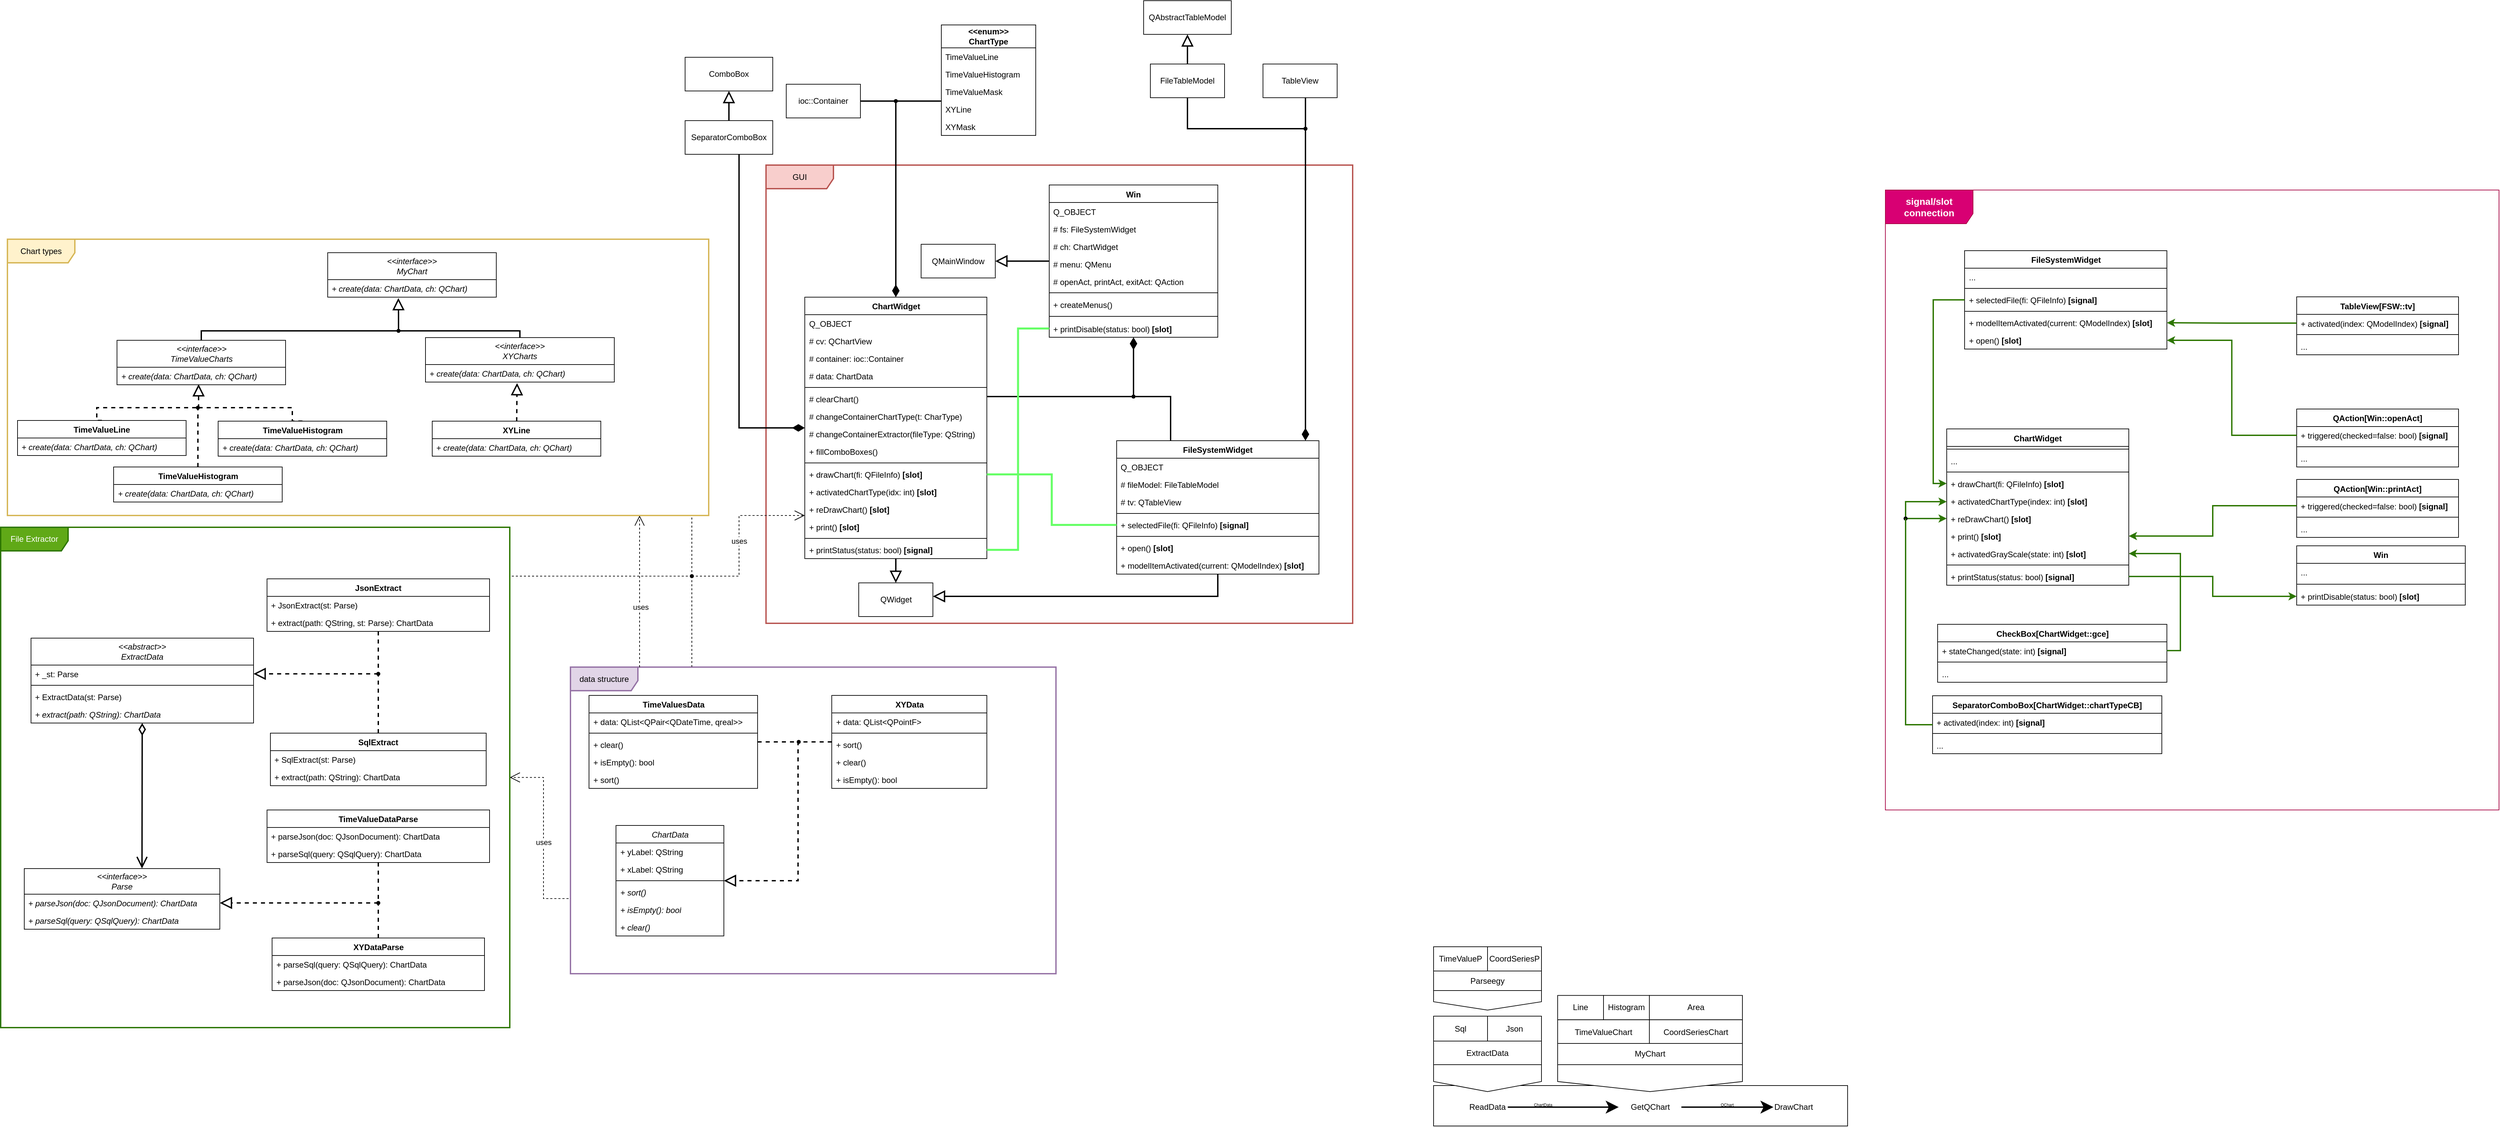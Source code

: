 <mxfile version="23.1.5" type="device" pages="2">
  <diagram id="C5RBs43oDa-KdzZeNtuy" name="Page-1">
    <mxGraphModel dx="1098" dy="1997" grid="1" gridSize="10" guides="1" tooltips="1" connect="1" arrows="1" fold="1" page="1" pageScale="1" pageWidth="827" pageHeight="1169" math="0" shadow="0">
      <root>
        <mxCell id="WIyWlLk6GJQsqaUBKTNV-0" />
        <mxCell id="WIyWlLk6GJQsqaUBKTNV-1" parent="WIyWlLk6GJQsqaUBKTNV-0" />
        <mxCell id="Qf8EZ0970kuXIvRg2myK-37" value="data structure" style="shape=umlFrame;whiteSpace=wrap;html=1;pointerEvents=0;width=100;height=35;fillColor=#e1d5e7;strokeColor=#9673a6;gradientColor=none;perimeterSpacing=0;strokeWidth=2;" parent="WIyWlLk6GJQsqaUBKTNV-1" vertex="1">
          <mxGeometry x="890" y="465" width="720" height="455" as="geometry" />
        </mxCell>
        <mxCell id="G33JyOcpM93UeFImrhVr-0" value="&lt;div&gt;&lt;i&gt;&amp;lt;&amp;lt;interface&amp;gt;&amp;gt;&lt;/i&gt;&lt;/div&gt;&lt;i&gt;Parse&lt;/i&gt;" style="swimlane;fontStyle=0;childLayout=stackLayout;horizontal=1;startSize=38;fillColor=none;horizontalStack=0;resizeParent=1;resizeParentMax=0;resizeLast=0;collapsible=1;marginBottom=0;whiteSpace=wrap;html=1;" parent="WIyWlLk6GJQsqaUBKTNV-1" vertex="1">
          <mxGeometry x="80" y="764" width="290" height="90" as="geometry" />
        </mxCell>
        <mxCell id="G33JyOcpM93UeFImrhVr-2" value="+ parseJson(doc: QJsonDocument): ChartData" style="text;strokeColor=none;fillColor=none;align=left;verticalAlign=top;spacingLeft=4;spacingRight=4;overflow=hidden;rotatable=0;points=[[0,0.5],[1,0.5]];portConstraint=eastwest;whiteSpace=wrap;html=1;fontStyle=2" parent="G33JyOcpM93UeFImrhVr-0" vertex="1">
          <mxGeometry y="38" width="290" height="26" as="geometry" />
        </mxCell>
        <mxCell id="TfS-SFnpE8Rlo6a1KrcC-27" value="+ parseSql(query: QSqlQuery): ChartData" style="text;strokeColor=none;fillColor=none;align=left;verticalAlign=top;spacingLeft=4;spacingRight=4;overflow=hidden;rotatable=0;points=[[0,0.5],[1,0.5]];portConstraint=eastwest;whiteSpace=wrap;html=1;fontStyle=2" parent="G33JyOcpM93UeFImrhVr-0" vertex="1">
          <mxGeometry y="64" width="290" height="26" as="geometry" />
        </mxCell>
        <mxCell id="G33JyOcpM93UeFImrhVr-12" style="edgeStyle=elbowEdgeStyle;rounded=0;orthogonalLoop=1;jettySize=auto;html=1;exitX=0.5;exitY=0;exitDx=0;exitDy=0;elbow=vertical;endArrow=none;startFill=0;dashed=1;strokeWidth=2;endSize=13;targetPerimeterSpacing=0;startSize=13;" parent="WIyWlLk6GJQsqaUBKTNV-1" source="G33JyOcpM93UeFImrhVr-4" target="G33JyOcpM93UeFImrhVr-11" edge="1">
          <mxGeometry relative="1" as="geometry">
            <mxPoint x="490" y="817" as="targetPoint" />
          </mxGeometry>
        </mxCell>
        <mxCell id="G33JyOcpM93UeFImrhVr-4" value="XYDataParse" style="swimlane;fontStyle=1;align=center;verticalAlign=top;childLayout=stackLayout;horizontal=1;startSize=26;horizontalStack=0;resizeParent=1;resizeParentMax=0;resizeLast=0;collapsible=1;marginBottom=0;whiteSpace=wrap;html=1;" parent="WIyWlLk6GJQsqaUBKTNV-1" vertex="1">
          <mxGeometry x="447.5" y="867" width="315" height="78" as="geometry" />
        </mxCell>
        <mxCell id="TfS-SFnpE8Rlo6a1KrcC-35" value="+ parseSql(query: QSqlQuery): ChartData" style="text;strokeColor=none;fillColor=none;align=left;verticalAlign=top;spacingLeft=4;spacingRight=4;overflow=hidden;rotatable=0;points=[[0,0.5],[1,0.5]];portConstraint=eastwest;whiteSpace=wrap;html=1;" parent="G33JyOcpM93UeFImrhVr-4" vertex="1">
          <mxGeometry y="26" width="315" height="26" as="geometry" />
        </mxCell>
        <mxCell id="TfS-SFnpE8Rlo6a1KrcC-34" value="+ parseJson(doc: QJsonDocument): ChartData" style="text;strokeColor=none;fillColor=none;align=left;verticalAlign=top;spacingLeft=4;spacingRight=4;overflow=hidden;rotatable=0;points=[[0,0.5],[1,0.5]];portConstraint=eastwest;whiteSpace=wrap;html=1;" parent="G33JyOcpM93UeFImrhVr-4" vertex="1">
          <mxGeometry y="52" width="315" height="26" as="geometry" />
        </mxCell>
        <mxCell id="G33JyOcpM93UeFImrhVr-13" style="edgeStyle=elbowEdgeStyle;rounded=0;orthogonalLoop=1;jettySize=auto;html=1;exitX=0.5;exitY=1;exitDx=0;exitDy=0;elbow=vertical;endArrow=none;startFill=0;dashed=1;strokeWidth=2;endSize=13;targetPerimeterSpacing=0;startSize=13;" parent="WIyWlLk6GJQsqaUBKTNV-1" source="G33JyOcpM93UeFImrhVr-8" target="G33JyOcpM93UeFImrhVr-11" edge="1">
          <mxGeometry relative="1" as="geometry">
            <mxPoint x="540" y="817" as="targetPoint" />
          </mxGeometry>
        </mxCell>
        <mxCell id="G33JyOcpM93UeFImrhVr-8" value="TimeValueDataParse" style="swimlane;fontStyle=1;align=center;verticalAlign=top;childLayout=stackLayout;horizontal=1;startSize=26;horizontalStack=0;resizeParent=1;resizeParentMax=0;resizeLast=0;collapsible=1;marginBottom=0;whiteSpace=wrap;html=1;" parent="WIyWlLk6GJQsqaUBKTNV-1" vertex="1">
          <mxGeometry x="440" y="677" width="330" height="78" as="geometry" />
        </mxCell>
        <mxCell id="TfS-SFnpE8Rlo6a1KrcC-32" value="+ parseJson(doc: QJsonDocument): ChartData" style="text;strokeColor=none;fillColor=none;align=left;verticalAlign=top;spacingLeft=4;spacingRight=4;overflow=hidden;rotatable=0;points=[[0,0.5],[1,0.5]];portConstraint=eastwest;whiteSpace=wrap;html=1;" parent="G33JyOcpM93UeFImrhVr-8" vertex="1">
          <mxGeometry y="26" width="330" height="26" as="geometry" />
        </mxCell>
        <mxCell id="TfS-SFnpE8Rlo6a1KrcC-33" value="+ parseSql(query: QSqlQuery): ChartData" style="text;strokeColor=none;fillColor=none;align=left;verticalAlign=top;spacingLeft=4;spacingRight=4;overflow=hidden;rotatable=0;points=[[0,0.5],[1,0.5]];portConstraint=eastwest;whiteSpace=wrap;html=1;" parent="G33JyOcpM93UeFImrhVr-8" vertex="1">
          <mxGeometry y="52" width="330" height="26" as="geometry" />
        </mxCell>
        <mxCell id="G33JyOcpM93UeFImrhVr-11" value="" style="shape=waypoint;sketch=0;fillStyle=solid;size=6;pointerEvents=1;points=[];fillColor=none;resizable=0;rotatable=0;perimeter=centerPerimeter;snapToPoint=1;" parent="WIyWlLk6GJQsqaUBKTNV-1" vertex="1">
          <mxGeometry x="595" y="805" width="20" height="20" as="geometry" />
        </mxCell>
        <mxCell id="G33JyOcpM93UeFImrhVr-14" style="edgeStyle=orthogonalEdgeStyle;rounded=0;orthogonalLoop=1;jettySize=auto;html=1;exitX=0.5;exitY=0.333;exitDx=0;exitDy=0;exitPerimeter=0;endArrow=block;endFill=0;dashed=1;strokeWidth=2;endSize=13;targetPerimeterSpacing=0;startSize=13;" parent="WIyWlLk6GJQsqaUBKTNV-1" source="G33JyOcpM93UeFImrhVr-11" target="G33JyOcpM93UeFImrhVr-2" edge="1">
          <mxGeometry relative="1" as="geometry" />
        </mxCell>
        <mxCell id="TfS-SFnpE8Rlo6a1KrcC-0" value="&lt;span style=&quot;font-weight: normal;&quot;&gt;ChartData&lt;/span&gt;" style="swimlane;fontStyle=3;align=center;verticalAlign=top;childLayout=stackLayout;horizontal=1;startSize=26;horizontalStack=0;resizeParent=1;resizeParentMax=0;resizeLast=0;collapsible=1;marginBottom=0;whiteSpace=wrap;html=1;" parent="WIyWlLk6GJQsqaUBKTNV-1" vertex="1">
          <mxGeometry x="957.5" y="700" width="160" height="164" as="geometry" />
        </mxCell>
        <mxCell id="6bnI2fmXSYO4kuQ0v8uX-41" value="+ yLabel: QString" style="text;strokeColor=none;fillColor=none;align=left;verticalAlign=top;spacingLeft=4;spacingRight=4;overflow=hidden;rotatable=0;points=[[0,0.5],[1,0.5]];portConstraint=eastwest;whiteSpace=wrap;html=1;" parent="TfS-SFnpE8Rlo6a1KrcC-0" vertex="1">
          <mxGeometry y="26" width="160" height="26" as="geometry" />
        </mxCell>
        <mxCell id="6bnI2fmXSYO4kuQ0v8uX-40" value="+ xLabel: QString" style="text;strokeColor=none;fillColor=none;align=left;verticalAlign=top;spacingLeft=4;spacingRight=4;overflow=hidden;rotatable=0;points=[[0,0.5],[1,0.5]];portConstraint=eastwest;whiteSpace=wrap;html=1;" parent="TfS-SFnpE8Rlo6a1KrcC-0" vertex="1">
          <mxGeometry y="52" width="160" height="26" as="geometry" />
        </mxCell>
        <mxCell id="Qf8EZ0970kuXIvRg2myK-5" value="" style="line;strokeWidth=1;fillColor=none;align=left;verticalAlign=middle;spacingTop=-1;spacingLeft=3;spacingRight=3;rotatable=0;labelPosition=right;points=[];portConstraint=eastwest;strokeColor=inherit;" parent="TfS-SFnpE8Rlo6a1KrcC-0" vertex="1">
          <mxGeometry y="78" width="160" height="8" as="geometry" />
        </mxCell>
        <mxCell id="Qf8EZ0970kuXIvRg2myK-6" value="&lt;i&gt;+ sort()&lt;/i&gt;" style="text;strokeColor=none;fillColor=none;align=left;verticalAlign=top;spacingLeft=4;spacingRight=4;overflow=hidden;rotatable=0;points=[[0,0.5],[1,0.5]];portConstraint=eastwest;whiteSpace=wrap;html=1;" parent="TfS-SFnpE8Rlo6a1KrcC-0" vertex="1">
          <mxGeometry y="86" width="160" height="26" as="geometry" />
        </mxCell>
        <mxCell id="Qf8EZ0970kuXIvRg2myK-7" value="&lt;i&gt;+ isEmpty(): bool&lt;/i&gt;" style="text;strokeColor=none;fillColor=none;align=left;verticalAlign=top;spacingLeft=4;spacingRight=4;overflow=hidden;rotatable=0;points=[[0,0.5],[1,0.5]];portConstraint=eastwest;whiteSpace=wrap;html=1;" parent="TfS-SFnpE8Rlo6a1KrcC-0" vertex="1">
          <mxGeometry y="112" width="160" height="26" as="geometry" />
        </mxCell>
        <mxCell id="Qf8EZ0970kuXIvRg2myK-8" value="&lt;i&gt;+ clear()&lt;/i&gt;" style="text;strokeColor=none;fillColor=none;align=left;verticalAlign=top;spacingLeft=4;spacingRight=4;overflow=hidden;rotatable=0;points=[[0,0.5],[1,0.5]];portConstraint=eastwest;whiteSpace=wrap;html=1;" parent="TfS-SFnpE8Rlo6a1KrcC-0" vertex="1">
          <mxGeometry y="138" width="160" height="26" as="geometry" />
        </mxCell>
        <mxCell id="TfS-SFnpE8Rlo6a1KrcC-4" value="TimeValuesData" style="swimlane;fontStyle=1;align=center;verticalAlign=top;childLayout=stackLayout;horizontal=1;startSize=26;horizontalStack=0;resizeParent=1;resizeParentMax=0;resizeLast=0;collapsible=1;marginBottom=0;whiteSpace=wrap;html=1;" parent="WIyWlLk6GJQsqaUBKTNV-1" vertex="1">
          <mxGeometry x="917.5" y="507" width="250" height="138" as="geometry" />
        </mxCell>
        <mxCell id="TfS-SFnpE8Rlo6a1KrcC-5" value="+ data: QList&amp;lt;QPair&amp;lt;QDateTime, qreal&amp;gt;&amp;gt;" style="text;strokeColor=none;fillColor=none;align=left;verticalAlign=top;spacingLeft=4;spacingRight=4;overflow=hidden;rotatable=0;points=[[0,0.5],[1,0.5]];portConstraint=eastwest;whiteSpace=wrap;html=1;" parent="TfS-SFnpE8Rlo6a1KrcC-4" vertex="1">
          <mxGeometry y="26" width="250" height="26" as="geometry" />
        </mxCell>
        <mxCell id="Qf8EZ0970kuXIvRg2myK-9" value="" style="line;strokeWidth=1;fillColor=none;align=left;verticalAlign=middle;spacingTop=-1;spacingLeft=3;spacingRight=3;rotatable=0;labelPosition=right;points=[];portConstraint=eastwest;strokeColor=inherit;" parent="TfS-SFnpE8Rlo6a1KrcC-4" vertex="1">
          <mxGeometry y="52" width="250" height="8" as="geometry" />
        </mxCell>
        <mxCell id="Qf8EZ0970kuXIvRg2myK-12" value="+ clear()" style="text;strokeColor=none;fillColor=none;align=left;verticalAlign=top;spacingLeft=4;spacingRight=4;overflow=hidden;rotatable=0;points=[[0,0.5],[1,0.5]];portConstraint=eastwest;whiteSpace=wrap;html=1;" parent="TfS-SFnpE8Rlo6a1KrcC-4" vertex="1">
          <mxGeometry y="60" width="250" height="26" as="geometry" />
        </mxCell>
        <mxCell id="Qf8EZ0970kuXIvRg2myK-11" value="+ isEmpty(): bool" style="text;strokeColor=none;fillColor=none;align=left;verticalAlign=top;spacingLeft=4;spacingRight=4;overflow=hidden;rotatable=0;points=[[0,0.5],[1,0.5]];portConstraint=eastwest;whiteSpace=wrap;html=1;" parent="TfS-SFnpE8Rlo6a1KrcC-4" vertex="1">
          <mxGeometry y="86" width="250" height="26" as="geometry" />
        </mxCell>
        <mxCell id="Qf8EZ0970kuXIvRg2myK-10" value="+ sort()" style="text;strokeColor=none;fillColor=none;align=left;verticalAlign=top;spacingLeft=4;spacingRight=4;overflow=hidden;rotatable=0;points=[[0,0.5],[1,0.5]];portConstraint=eastwest;whiteSpace=wrap;html=1;" parent="TfS-SFnpE8Rlo6a1KrcC-4" vertex="1">
          <mxGeometry y="112" width="250" height="26" as="geometry" />
        </mxCell>
        <mxCell id="TfS-SFnpE8Rlo6a1KrcC-9" style="edgeStyle=elbowEdgeStyle;rounded=0;orthogonalLoop=1;jettySize=auto;html=1;entryX=0.316;entryY=0.66;entryDx=0;entryDy=0;entryPerimeter=0;fontSize=12;startSize=13;endSize=13;endArrow=none;startFill=0;dashed=1;strokeWidth=2;targetPerimeterSpacing=0;" parent="WIyWlLk6GJQsqaUBKTNV-1" source="TfS-SFnpE8Rlo6a1KrcC-4" target="TfS-SFnpE8Rlo6a1KrcC-8" edge="1">
          <mxGeometry relative="1" as="geometry" />
        </mxCell>
        <mxCell id="TfS-SFnpE8Rlo6a1KrcC-10" style="edgeStyle=elbowEdgeStyle;rounded=0;orthogonalLoop=1;jettySize=auto;html=1;fontSize=12;startSize=13;endSize=13;endArrow=block;startFill=0;endFill=0;dashed=1;strokeWidth=2;targetPerimeterSpacing=0;" parent="WIyWlLk6GJQsqaUBKTNV-1" source="TfS-SFnpE8Rlo6a1KrcC-8" target="TfS-SFnpE8Rlo6a1KrcC-0" edge="1">
          <mxGeometry relative="1" as="geometry">
            <mxPoint x="1255.08" y="1087.224" as="targetPoint" />
            <Array as="points">
              <mxPoint x="1227.5" y="670" />
            </Array>
          </mxGeometry>
        </mxCell>
        <mxCell id="TfS-SFnpE8Rlo6a1KrcC-11" value="XYData" style="swimlane;fontStyle=1;align=center;verticalAlign=top;childLayout=stackLayout;horizontal=1;startSize=26;horizontalStack=0;resizeParent=1;resizeParentMax=0;resizeLast=0;collapsible=1;marginBottom=0;whiteSpace=wrap;html=1;" parent="WIyWlLk6GJQsqaUBKTNV-1" vertex="1">
          <mxGeometry x="1277.5" y="507" width="230" height="138" as="geometry" />
        </mxCell>
        <mxCell id="TfS-SFnpE8Rlo6a1KrcC-12" value="+ data: QList&amp;lt;QPointF&amp;gt;" style="text;strokeColor=none;fillColor=none;align=left;verticalAlign=top;spacingLeft=4;spacingRight=4;overflow=hidden;rotatable=0;points=[[0,0.5],[1,0.5]];portConstraint=eastwest;whiteSpace=wrap;html=1;" parent="TfS-SFnpE8Rlo6a1KrcC-11" vertex="1">
          <mxGeometry y="26" width="230" height="26" as="geometry" />
        </mxCell>
        <mxCell id="Qf8EZ0970kuXIvRg2myK-13" value="" style="line;strokeWidth=1;fillColor=none;align=left;verticalAlign=middle;spacingTop=-1;spacingLeft=3;spacingRight=3;rotatable=0;labelPosition=right;points=[];portConstraint=eastwest;strokeColor=inherit;" parent="TfS-SFnpE8Rlo6a1KrcC-11" vertex="1">
          <mxGeometry y="52" width="230" height="8" as="geometry" />
        </mxCell>
        <mxCell id="Qf8EZ0970kuXIvRg2myK-14" value="&lt;span style=&quot;font-style: normal;&quot;&gt;+ sort()&lt;/span&gt;" style="text;strokeColor=none;fillColor=none;align=left;verticalAlign=top;spacingLeft=4;spacingRight=4;overflow=hidden;rotatable=0;points=[[0,0.5],[1,0.5]];portConstraint=eastwest;whiteSpace=wrap;html=1;fontStyle=2" parent="TfS-SFnpE8Rlo6a1KrcC-11" vertex="1">
          <mxGeometry y="60" width="230" height="26" as="geometry" />
        </mxCell>
        <mxCell id="Qf8EZ0970kuXIvRg2myK-16" value="&lt;span style=&quot;font-style: normal;&quot;&gt;+ clear()&lt;/span&gt;" style="text;strokeColor=none;fillColor=none;align=left;verticalAlign=top;spacingLeft=4;spacingRight=4;overflow=hidden;rotatable=0;points=[[0,0.5],[1,0.5]];portConstraint=eastwest;whiteSpace=wrap;html=1;fontStyle=2" parent="TfS-SFnpE8Rlo6a1KrcC-11" vertex="1">
          <mxGeometry y="86" width="230" height="26" as="geometry" />
        </mxCell>
        <mxCell id="Qf8EZ0970kuXIvRg2myK-15" value="&lt;span style=&quot;font-style: normal;&quot;&gt;+ isEmpty(): bool&lt;/span&gt;" style="text;strokeColor=none;fillColor=none;align=left;verticalAlign=top;spacingLeft=4;spacingRight=4;overflow=hidden;rotatable=0;points=[[0,0.5],[1,0.5]];portConstraint=eastwest;whiteSpace=wrap;html=1;fontStyle=2" parent="TfS-SFnpE8Rlo6a1KrcC-11" vertex="1">
          <mxGeometry y="112" width="230" height="26" as="geometry" />
        </mxCell>
        <mxCell id="TfS-SFnpE8Rlo6a1KrcC-17" value="&lt;div&gt;&lt;i&gt;&amp;lt;&amp;lt;abstract&amp;gt;&amp;gt;&lt;/i&gt;&lt;/div&gt;&lt;i&gt;ExtractData&lt;/i&gt;" style="swimlane;fontStyle=0;childLayout=stackLayout;horizontal=1;startSize=40;fillColor=none;horizontalStack=0;resizeParent=1;resizeParentMax=0;resizeLast=0;collapsible=1;marginBottom=0;whiteSpace=wrap;html=1;" parent="WIyWlLk6GJQsqaUBKTNV-1" vertex="1">
          <mxGeometry x="90" y="422" width="330" height="126" as="geometry" />
        </mxCell>
        <mxCell id="6bnI2fmXSYO4kuQ0v8uX-35" value="+ _st: Parse" style="text;strokeColor=none;fillColor=none;align=left;verticalAlign=top;spacingLeft=4;spacingRight=4;overflow=hidden;rotatable=0;points=[[0,0.5],[1,0.5]];portConstraint=eastwest;whiteSpace=wrap;html=1;" parent="TfS-SFnpE8Rlo6a1KrcC-17" vertex="1">
          <mxGeometry y="40" width="330" height="26" as="geometry" />
        </mxCell>
        <mxCell id="6bnI2fmXSYO4kuQ0v8uX-34" value="" style="line;strokeWidth=1;fillColor=none;align=left;verticalAlign=middle;spacingTop=-1;spacingLeft=3;spacingRight=3;rotatable=0;labelPosition=right;points=[];portConstraint=eastwest;strokeColor=inherit;" parent="TfS-SFnpE8Rlo6a1KrcC-17" vertex="1">
          <mxGeometry y="66" width="330" height="8" as="geometry" />
        </mxCell>
        <mxCell id="6bnI2fmXSYO4kuQ0v8uX-32" value="+ ExtractData(st: Parse)" style="text;strokeColor=none;fillColor=none;align=left;verticalAlign=top;spacingLeft=4;spacingRight=4;overflow=hidden;rotatable=0;points=[[0,0.5],[1,0.5]];portConstraint=eastwest;whiteSpace=wrap;html=1;" parent="TfS-SFnpE8Rlo6a1KrcC-17" vertex="1">
          <mxGeometry y="74" width="330" height="26" as="geometry" />
        </mxCell>
        <mxCell id="TfS-SFnpE8Rlo6a1KrcC-18" value="+ extract(path: QString): ChartData" style="text;strokeColor=none;fillColor=none;align=left;verticalAlign=top;spacingLeft=4;spacingRight=4;overflow=hidden;rotatable=0;points=[[0,0.5],[1,0.5]];portConstraint=eastwest;whiteSpace=wrap;html=1;fontStyle=2" parent="TfS-SFnpE8Rlo6a1KrcC-17" vertex="1">
          <mxGeometry y="100" width="330" height="26" as="geometry" />
        </mxCell>
        <mxCell id="TfS-SFnpE8Rlo6a1KrcC-19" style="edgeStyle=elbowEdgeStyle;rounded=0;orthogonalLoop=1;jettySize=auto;html=1;exitX=0.5;exitY=0;exitDx=0;exitDy=0;elbow=vertical;endArrow=none;startFill=0;dashed=1;strokeWidth=2;endSize=13;targetPerimeterSpacing=0;startSize=13;" parent="WIyWlLk6GJQsqaUBKTNV-1" source="TfS-SFnpE8Rlo6a1KrcC-20" target="TfS-SFnpE8Rlo6a1KrcC-25" edge="1">
          <mxGeometry relative="1" as="geometry">
            <mxPoint x="490" y="483" as="targetPoint" />
          </mxGeometry>
        </mxCell>
        <mxCell id="TfS-SFnpE8Rlo6a1KrcC-20" value="SqlExtract" style="swimlane;fontStyle=1;align=center;verticalAlign=top;childLayout=stackLayout;horizontal=1;startSize=26;horizontalStack=0;resizeParent=1;resizeParentMax=0;resizeLast=0;collapsible=1;marginBottom=0;whiteSpace=wrap;html=1;" parent="WIyWlLk6GJQsqaUBKTNV-1" vertex="1">
          <mxGeometry x="445" y="563" width="320" height="78" as="geometry" />
        </mxCell>
        <mxCell id="6bnI2fmXSYO4kuQ0v8uX-39" value="+ SqlExtract(st: Parse)" style="text;strokeColor=none;fillColor=none;align=left;verticalAlign=top;spacingLeft=4;spacingRight=4;overflow=hidden;rotatable=0;points=[[0,0.5],[1,0.5]];portConstraint=eastwest;whiteSpace=wrap;html=1;" parent="TfS-SFnpE8Rlo6a1KrcC-20" vertex="1">
          <mxGeometry y="26" width="320" height="26" as="geometry" />
        </mxCell>
        <mxCell id="6bnI2fmXSYO4kuQ0v8uX-10" value="+ extract(path: QString): ChartData" style="text;strokeColor=none;fillColor=none;align=left;verticalAlign=top;spacingLeft=4;spacingRight=4;overflow=hidden;rotatable=0;points=[[0,0.5],[1,0.5]];portConstraint=eastwest;whiteSpace=wrap;html=1;" parent="TfS-SFnpE8Rlo6a1KrcC-20" vertex="1">
          <mxGeometry y="52" width="320" height="26" as="geometry" />
        </mxCell>
        <mxCell id="TfS-SFnpE8Rlo6a1KrcC-22" style="edgeStyle=elbowEdgeStyle;rounded=0;orthogonalLoop=1;jettySize=auto;html=1;exitX=0.5;exitY=1;exitDx=0;exitDy=0;elbow=vertical;endArrow=none;startFill=0;dashed=1;strokeWidth=2;endSize=13;targetPerimeterSpacing=0;startSize=13;" parent="WIyWlLk6GJQsqaUBKTNV-1" source="TfS-SFnpE8Rlo6a1KrcC-23" target="TfS-SFnpE8Rlo6a1KrcC-25" edge="1">
          <mxGeometry relative="1" as="geometry">
            <mxPoint x="540" y="483" as="targetPoint" />
          </mxGeometry>
        </mxCell>
        <mxCell id="TfS-SFnpE8Rlo6a1KrcC-23" value="JsonExtract" style="swimlane;fontStyle=1;align=center;verticalAlign=top;childLayout=stackLayout;horizontal=1;startSize=26;horizontalStack=0;resizeParent=1;resizeParentMax=0;resizeLast=0;collapsible=1;marginBottom=0;whiteSpace=wrap;html=1;" parent="WIyWlLk6GJQsqaUBKTNV-1" vertex="1">
          <mxGeometry x="440" y="334" width="330" height="78" as="geometry" />
        </mxCell>
        <mxCell id="6bnI2fmXSYO4kuQ0v8uX-37" value="+ JsonExtract(st: Parse)" style="text;strokeColor=none;fillColor=none;align=left;verticalAlign=top;spacingLeft=4;spacingRight=4;overflow=hidden;rotatable=0;points=[[0,0.5],[1,0.5]];portConstraint=eastwest;whiteSpace=wrap;html=1;" parent="TfS-SFnpE8Rlo6a1KrcC-23" vertex="1">
          <mxGeometry y="26" width="330" height="26" as="geometry" />
        </mxCell>
        <mxCell id="6bnI2fmXSYO4kuQ0v8uX-11" value="+ extract(path: QString, st: Parse): ChartData" style="text;strokeColor=none;fillColor=none;align=left;verticalAlign=top;spacingLeft=4;spacingRight=4;overflow=hidden;rotatable=0;points=[[0,0.5],[1,0.5]];portConstraint=eastwest;whiteSpace=wrap;html=1;" parent="TfS-SFnpE8Rlo6a1KrcC-23" vertex="1">
          <mxGeometry y="52" width="330" height="26" as="geometry" />
        </mxCell>
        <mxCell id="TfS-SFnpE8Rlo6a1KrcC-25" value="" style="shape=waypoint;sketch=0;fillStyle=solid;size=6;pointerEvents=1;points=[];fillColor=none;resizable=0;rotatable=0;perimeter=centerPerimeter;snapToPoint=1;" parent="WIyWlLk6GJQsqaUBKTNV-1" vertex="1">
          <mxGeometry x="595" y="465" width="20" height="20" as="geometry" />
        </mxCell>
        <mxCell id="TfS-SFnpE8Rlo6a1KrcC-26" style="edgeStyle=orthogonalEdgeStyle;rounded=0;orthogonalLoop=1;jettySize=auto;html=1;exitX=0.5;exitY=0.333;exitDx=0;exitDy=0;exitPerimeter=0;dashed=1;endArrow=block;endFill=0;strokeWidth=2;endSize=13;targetPerimeterSpacing=0;startSize=13;" parent="WIyWlLk6GJQsqaUBKTNV-1" source="TfS-SFnpE8Rlo6a1KrcC-25" target="6bnI2fmXSYO4kuQ0v8uX-35" edge="1">
          <mxGeometry relative="1" as="geometry">
            <mxPoint x="449.34" y="469.656" as="targetPoint" />
          </mxGeometry>
        </mxCell>
        <mxCell id="HbhNmz4VTFTAli2nQvAM-0" value="" style="rounded=0;whiteSpace=wrap;html=1;" parent="WIyWlLk6GJQsqaUBKTNV-1" vertex="1">
          <mxGeometry x="2170" y="1086" width="614" height="60" as="geometry" />
        </mxCell>
        <mxCell id="HbhNmz4VTFTAli2nQvAM-1" style="edgeStyle=none;curved=1;rounded=0;orthogonalLoop=1;jettySize=auto;html=1;entryX=0;entryY=0.5;entryDx=0;entryDy=0;fontSize=12;startSize=13;endSize=13;strokeWidth=2;targetPerimeterSpacing=0;" parent="WIyWlLk6GJQsqaUBKTNV-1" source="HbhNmz4VTFTAli2nQvAM-2" target="HbhNmz4VTFTAli2nQvAM-5" edge="1">
          <mxGeometry relative="1" as="geometry" />
        </mxCell>
        <mxCell id="HbhNmz4VTFTAli2nQvAM-2" value="ReadData" style="text;html=1;align=center;verticalAlign=middle;whiteSpace=wrap;rounded=0;" parent="WIyWlLk6GJQsqaUBKTNV-1" vertex="1">
          <mxGeometry x="2220" y="1103" width="60" height="30" as="geometry" />
        </mxCell>
        <mxCell id="HbhNmz4VTFTAli2nQvAM-3" style="edgeStyle=none;curved=1;rounded=0;orthogonalLoop=1;jettySize=auto;html=1;fontSize=12;startSize=13;endSize=13;strokeWidth=2;targetPerimeterSpacing=0;" parent="WIyWlLk6GJQsqaUBKTNV-1" source="HbhNmz4VTFTAli2nQvAM-5" target="HbhNmz4VTFTAli2nQvAM-6" edge="1">
          <mxGeometry relative="1" as="geometry" />
        </mxCell>
        <mxCell id="HbhNmz4VTFTAli2nQvAM-4" value="&lt;font style=&quot;font-size: 6px;&quot;&gt;QChart&lt;/font&gt;" style="edgeLabel;html=1;align=center;verticalAlign=middle;resizable=0;points=[];fontSize=12;labelBackgroundColor=none;" parent="HbhNmz4VTFTAli2nQvAM-3" vertex="1" connectable="0">
          <mxGeometry x="-0.173" y="2" relative="1" as="geometry">
            <mxPoint x="11" y="-3" as="offset" />
          </mxGeometry>
        </mxCell>
        <mxCell id="HbhNmz4VTFTAli2nQvAM-5" value="GetQChart" style="text;html=1;align=center;verticalAlign=middle;whiteSpace=wrap;rounded=0;" parent="WIyWlLk6GJQsqaUBKTNV-1" vertex="1">
          <mxGeometry x="2444.5" y="1103" width="93" height="30" as="geometry" />
        </mxCell>
        <mxCell id="HbhNmz4VTFTAli2nQvAM-6" value="DrawChart" style="text;html=1;align=center;verticalAlign=middle;whiteSpace=wrap;rounded=0;" parent="WIyWlLk6GJQsqaUBKTNV-1" vertex="1">
          <mxGeometry x="2674" y="1103" width="60" height="30" as="geometry" />
        </mxCell>
        <mxCell id="HbhNmz4VTFTAli2nQvAM-7" value="" style="shape=offPageConnector;whiteSpace=wrap;html=1;" parent="WIyWlLk6GJQsqaUBKTNV-1" vertex="1">
          <mxGeometry x="2170" y="1055" width="160" height="40" as="geometry" />
        </mxCell>
        <mxCell id="HbhNmz4VTFTAli2nQvAM-8" value="Json" style="rounded=0;whiteSpace=wrap;html=1;" parent="WIyWlLk6GJQsqaUBKTNV-1" vertex="1">
          <mxGeometry x="2250" y="983" width="80" height="37" as="geometry" />
        </mxCell>
        <mxCell id="HbhNmz4VTFTAli2nQvAM-9" value="Sql" style="rounded=0;whiteSpace=wrap;html=1;" parent="WIyWlLk6GJQsqaUBKTNV-1" vertex="1">
          <mxGeometry x="2170" y="983" width="80" height="37" as="geometry" />
        </mxCell>
        <mxCell id="HbhNmz4VTFTAli2nQvAM-10" value="" style="shape=offPageConnector;whiteSpace=wrap;html=1;" parent="WIyWlLk6GJQsqaUBKTNV-1" vertex="1">
          <mxGeometry x="2170" y="941" width="160" height="33" as="geometry" />
        </mxCell>
        <mxCell id="HbhNmz4VTFTAli2nQvAM-11" value="TimeValueP" style="rounded=0;whiteSpace=wrap;html=1;" parent="WIyWlLk6GJQsqaUBKTNV-1" vertex="1">
          <mxGeometry x="2170" y="880" width="80" height="36" as="geometry" />
        </mxCell>
        <mxCell id="HbhNmz4VTFTAli2nQvAM-12" value="CoordSeriesP" style="rounded=0;whiteSpace=wrap;html=1;" parent="WIyWlLk6GJQsqaUBKTNV-1" vertex="1">
          <mxGeometry x="2250" y="880" width="80" height="36" as="geometry" />
        </mxCell>
        <mxCell id="HbhNmz4VTFTAli2nQvAM-13" value="&lt;font style=&quot;font-size: 6px;&quot;&gt;ChartData&lt;/font&gt;" style="text;html=1;align=center;verticalAlign=middle;resizable=0;points=[];autosize=1;strokeColor=none;fillColor=none;fontSize=16;" parent="WIyWlLk6GJQsqaUBKTNV-1" vertex="1">
          <mxGeometry x="2307" y="1096" width="50" height="30" as="geometry" />
        </mxCell>
        <mxCell id="HbhNmz4VTFTAli2nQvAM-14" value="" style="shape=offPageConnector;whiteSpace=wrap;html=1;" parent="WIyWlLk6GJQsqaUBKTNV-1" vertex="1">
          <mxGeometry x="2354" y="1055" width="274" height="40" as="geometry" />
        </mxCell>
        <mxCell id="HbhNmz4VTFTAli2nQvAM-15" value="CoordSeriesChart" style="rounded=0;whiteSpace=wrap;html=1;" parent="WIyWlLk6GJQsqaUBKTNV-1" vertex="1">
          <mxGeometry x="2490" y="988.25" width="138" height="37" as="geometry" />
        </mxCell>
        <mxCell id="HbhNmz4VTFTAli2nQvAM-16" value="TimeValueChart" style="rounded=0;whiteSpace=wrap;html=1;" parent="WIyWlLk6GJQsqaUBKTNV-1" vertex="1">
          <mxGeometry x="2354" y="988.25" width="136" height="37" as="geometry" />
        </mxCell>
        <mxCell id="HbhNmz4VTFTAli2nQvAM-17" value="Line" style="rounded=0;whiteSpace=wrap;html=1;" parent="WIyWlLk6GJQsqaUBKTNV-1" vertex="1">
          <mxGeometry x="2354" y="952.25" width="68" height="36" as="geometry" />
        </mxCell>
        <mxCell id="HbhNmz4VTFTAli2nQvAM-18" value="Histogram" style="rounded=0;whiteSpace=wrap;html=1;" parent="WIyWlLk6GJQsqaUBKTNV-1" vertex="1">
          <mxGeometry x="2422" y="952.25" width="68" height="36" as="geometry" />
        </mxCell>
        <mxCell id="HbhNmz4VTFTAli2nQvAM-19" value="Area" style="rounded=0;whiteSpace=wrap;html=1;" parent="WIyWlLk6GJQsqaUBKTNV-1" vertex="1">
          <mxGeometry x="2490" y="952.25" width="138" height="36" as="geometry" />
        </mxCell>
        <mxCell id="HbhNmz4VTFTAli2nQvAM-20" value="MyChart" style="rounded=0;whiteSpace=wrap;html=1;" parent="WIyWlLk6GJQsqaUBKTNV-1" vertex="1">
          <mxGeometry x="2354" y="1023.5" width="274" height="31.5" as="geometry" />
        </mxCell>
        <mxCell id="HbhNmz4VTFTAli2nQvAM-21" value="ExtractData" style="rounded=0;whiteSpace=wrap;html=1;" parent="WIyWlLk6GJQsqaUBKTNV-1" vertex="1">
          <mxGeometry x="2170" y="1020" width="160" height="35" as="geometry" />
        </mxCell>
        <mxCell id="HbhNmz4VTFTAli2nQvAM-22" value="Parseegy" style="rounded=0;whiteSpace=wrap;html=1;" parent="WIyWlLk6GJQsqaUBKTNV-1" vertex="1">
          <mxGeometry x="2170" y="916" width="160" height="29" as="geometry" />
        </mxCell>
        <mxCell id="6bnI2fmXSYO4kuQ0v8uX-0" value="&amp;lt;&amp;lt;interface&amp;gt;&amp;gt;&lt;div&gt;TimeValueCharts&lt;/div&gt;" style="swimlane;fontStyle=2;childLayout=stackLayout;horizontal=1;startSize=40;fillColor=none;horizontalStack=0;resizeParent=1;resizeParentMax=0;resizeLast=0;collapsible=1;marginBottom=0;whiteSpace=wrap;html=1;" parent="WIyWlLk6GJQsqaUBKTNV-1" vertex="1">
          <mxGeometry x="217.5" y="-20" width="250" height="66" as="geometry" />
        </mxCell>
        <mxCell id="Qf8EZ0970kuXIvRg2myK-0" value="+ create(data: ChartData, ch: QChart)" style="text;strokeColor=none;fillColor=none;align=left;verticalAlign=top;spacingLeft=4;spacingRight=4;overflow=hidden;rotatable=0;points=[[0,0.5],[1,0.5]];portConstraint=eastwest;whiteSpace=wrap;html=1;fontStyle=2" parent="6bnI2fmXSYO4kuQ0v8uX-0" vertex="1">
          <mxGeometry y="40" width="250" height="26" as="geometry" />
        </mxCell>
        <mxCell id="6bnI2fmXSYO4kuQ0v8uX-2" style="edgeStyle=orthogonalEdgeStyle;rounded=0;orthogonalLoop=1;jettySize=auto;html=1;exitX=0.5;exitY=0;exitDx=0;exitDy=0;endArrow=none;startFill=0;dashed=1;strokeWidth=2;endSize=13;targetPerimeterSpacing=0;startSize=13;" parent="WIyWlLk6GJQsqaUBKTNV-1" source="6bnI2fmXSYO4kuQ0v8uX-3" target="6bnI2fmXSYO4kuQ0v8uX-8" edge="1">
          <mxGeometry relative="1" as="geometry">
            <Array as="points">
              <mxPoint x="187.5" y="80" />
            </Array>
          </mxGeometry>
        </mxCell>
        <mxCell id="6bnI2fmXSYO4kuQ0v8uX-3" value="TimeValueLine" style="swimlane;fontStyle=1;align=center;verticalAlign=top;childLayout=stackLayout;horizontal=1;startSize=26;horizontalStack=0;resizeParent=1;resizeParentMax=0;resizeLast=0;collapsible=1;marginBottom=0;whiteSpace=wrap;html=1;" parent="WIyWlLk6GJQsqaUBKTNV-1" vertex="1">
          <mxGeometry x="70" y="99" width="250" height="52" as="geometry" />
        </mxCell>
        <mxCell id="Qf8EZ0970kuXIvRg2myK-1" value="+ create(data: ChartData, ch: QChart)" style="text;strokeColor=none;fillColor=none;align=left;verticalAlign=top;spacingLeft=4;spacingRight=4;overflow=hidden;rotatable=0;points=[[0,0.5],[1,0.5]];portConstraint=eastwest;whiteSpace=wrap;html=1;fontStyle=2" parent="6bnI2fmXSYO4kuQ0v8uX-3" vertex="1">
          <mxGeometry y="26" width="250" height="26" as="geometry" />
        </mxCell>
        <mxCell id="6bnI2fmXSYO4kuQ0v8uX-5" style="edgeStyle=orthogonalEdgeStyle;rounded=0;orthogonalLoop=1;jettySize=auto;html=1;exitX=0.5;exitY=0;exitDx=0;exitDy=0;endArrow=none;startFill=0;dashed=1;strokeWidth=2;endSize=13;targetPerimeterSpacing=0;startSize=13;" parent="WIyWlLk6GJQsqaUBKTNV-1" source="6bnI2fmXSYO4kuQ0v8uX-6" target="6bnI2fmXSYO4kuQ0v8uX-8" edge="1">
          <mxGeometry relative="1" as="geometry">
            <Array as="points">
              <mxPoint x="477.5" y="80" />
            </Array>
          </mxGeometry>
        </mxCell>
        <mxCell id="6bnI2fmXSYO4kuQ0v8uX-6" value="TimeValueHistogram" style="swimlane;fontStyle=1;align=center;verticalAlign=top;childLayout=stackLayout;horizontal=1;startSize=26;horizontalStack=0;resizeParent=1;resizeParentMax=0;resizeLast=0;collapsible=1;marginBottom=0;whiteSpace=wrap;html=1;" parent="WIyWlLk6GJQsqaUBKTNV-1" vertex="1">
          <mxGeometry x="367.5" y="100" width="250" height="52" as="geometry" />
        </mxCell>
        <mxCell id="Qf8EZ0970kuXIvRg2myK-2" value="+ create(data: ChartData, ch: QChart)" style="text;strokeColor=none;fillColor=none;align=left;verticalAlign=top;spacingLeft=4;spacingRight=4;overflow=hidden;rotatable=0;points=[[0,0.5],[1,0.5]];portConstraint=eastwest;whiteSpace=wrap;html=1;fontStyle=2" parent="6bnI2fmXSYO4kuQ0v8uX-6" vertex="1">
          <mxGeometry y="26" width="250" height="26" as="geometry" />
        </mxCell>
        <mxCell id="6bnI2fmXSYO4kuQ0v8uX-8" value="" style="shape=waypoint;sketch=0;fillStyle=solid;size=6;pointerEvents=1;points=[];fillColor=none;resizable=0;rotatable=0;perimeter=centerPerimeter;snapToPoint=1;" parent="WIyWlLk6GJQsqaUBKTNV-1" vertex="1">
          <mxGeometry x="327.5" y="70" width="20" height="20" as="geometry" />
        </mxCell>
        <mxCell id="6bnI2fmXSYO4kuQ0v8uX-9" style="edgeStyle=orthogonalEdgeStyle;rounded=0;orthogonalLoop=1;jettySize=auto;html=1;entryX=0.484;entryY=0.968;entryDx=0;entryDy=0;entryPerimeter=0;endArrow=block;endFill=0;dashed=1;strokeWidth=2;endSize=13;targetPerimeterSpacing=0;startSize=13;" parent="WIyWlLk6GJQsqaUBKTNV-1" source="6bnI2fmXSYO4kuQ0v8uX-8" target="Qf8EZ0970kuXIvRg2myK-0" edge="1">
          <mxGeometry relative="1" as="geometry">
            <mxPoint x="337.75" y="71.48" as="targetPoint" />
          </mxGeometry>
        </mxCell>
        <mxCell id="6bnI2fmXSYO4kuQ0v8uX-12" style="edgeStyle=none;curved=1;rounded=0;orthogonalLoop=1;jettySize=auto;html=1;entryX=0.602;entryY=-0.002;entryDx=0;entryDy=0;entryPerimeter=0;fontSize=12;startSize=13;endSize=13;endArrow=open;endFill=0;startArrow=diamondThin;startFill=0;strokeWidth=2;targetPerimeterSpacing=0;" parent="WIyWlLk6GJQsqaUBKTNV-1" source="TfS-SFnpE8Rlo6a1KrcC-17" target="G33JyOcpM93UeFImrhVr-0" edge="1">
          <mxGeometry relative="1" as="geometry" />
        </mxCell>
        <mxCell id="6bnI2fmXSYO4kuQ0v8uX-13" value="&amp;lt;&amp;lt;interface&amp;gt;&amp;gt;&lt;div&gt;XYCharts&lt;/div&gt;" style="swimlane;fontStyle=2;childLayout=stackLayout;horizontal=1;startSize=40;fillColor=none;horizontalStack=0;resizeParent=1;resizeParentMax=0;resizeLast=0;collapsible=1;marginBottom=0;whiteSpace=wrap;html=1;" parent="WIyWlLk6GJQsqaUBKTNV-1" vertex="1">
          <mxGeometry x="675" y="-24" width="280" height="66" as="geometry" />
        </mxCell>
        <mxCell id="Qf8EZ0970kuXIvRg2myK-3" value="+ create(data: ChartData, ch: QChart)" style="text;strokeColor=none;fillColor=none;align=left;verticalAlign=top;spacingLeft=4;spacingRight=4;overflow=hidden;rotatable=0;points=[[0,0.5],[1,0.5]];portConstraint=eastwest;whiteSpace=wrap;html=1;fontStyle=2" parent="6bnI2fmXSYO4kuQ0v8uX-13" vertex="1">
          <mxGeometry y="40" width="280" height="26" as="geometry" />
        </mxCell>
        <mxCell id="6bnI2fmXSYO4kuQ0v8uX-16" value="XYLine" style="swimlane;fontStyle=1;align=center;verticalAlign=top;childLayout=stackLayout;horizontal=1;startSize=26;horizontalStack=0;resizeParent=1;resizeParentMax=0;resizeLast=0;collapsible=1;marginBottom=0;whiteSpace=wrap;html=1;" parent="WIyWlLk6GJQsqaUBKTNV-1" vertex="1">
          <mxGeometry x="685" y="100" width="250" height="52" as="geometry" />
        </mxCell>
        <mxCell id="Qf8EZ0970kuXIvRg2myK-4" value="+ create(data: ChartData, ch: QChart)" style="text;strokeColor=none;fillColor=none;align=left;verticalAlign=top;spacingLeft=4;spacingRight=4;overflow=hidden;rotatable=0;points=[[0,0.5],[1,0.5]];portConstraint=eastwest;whiteSpace=wrap;html=1;fontStyle=2" parent="6bnI2fmXSYO4kuQ0v8uX-16" vertex="1">
          <mxGeometry y="26" width="250" height="26" as="geometry" />
        </mxCell>
        <mxCell id="6bnI2fmXSYO4kuQ0v8uX-23" style="edgeStyle=none;curved=1;rounded=0;orthogonalLoop=1;jettySize=auto;html=1;entryX=0.485;entryY=1.058;entryDx=0;entryDy=0;entryPerimeter=0;fontSize=12;startSize=13;endSize=13;endArrow=block;startFill=0;endFill=0;dashed=1;strokeWidth=2;targetPerimeterSpacing=0;" parent="WIyWlLk6GJQsqaUBKTNV-1" source="6bnI2fmXSYO4kuQ0v8uX-16" target="Qf8EZ0970kuXIvRg2myK-3" edge="1">
          <mxGeometry relative="1" as="geometry">
            <mxPoint x="809.96" y="67.896" as="targetPoint" />
          </mxGeometry>
        </mxCell>
        <mxCell id="6bnI2fmXSYO4kuQ0v8uX-24" value="&amp;lt;&amp;lt;interface&amp;gt;&amp;gt;&lt;div&gt;MyChart&lt;/div&gt;" style="swimlane;fontStyle=2;childLayout=stackLayout;horizontal=1;startSize=40;fillColor=none;horizontalStack=0;resizeParent=1;resizeParentMax=0;resizeLast=0;collapsible=1;marginBottom=0;whiteSpace=wrap;html=1;" parent="WIyWlLk6GJQsqaUBKTNV-1" vertex="1">
          <mxGeometry x="530" y="-150" width="250" height="66" as="geometry" />
        </mxCell>
        <mxCell id="6bnI2fmXSYO4kuQ0v8uX-25" value="+ create(data: ChartData, ch: QChart)" style="text;strokeColor=none;fillColor=none;align=left;verticalAlign=top;spacingLeft=4;spacingRight=4;overflow=hidden;rotatable=0;points=[[0,0.5],[1,0.5]];portConstraint=eastwest;whiteSpace=wrap;html=1;fontStyle=2" parent="6bnI2fmXSYO4kuQ0v8uX-24" vertex="1">
          <mxGeometry y="40" width="250" height="26" as="geometry" />
        </mxCell>
        <mxCell id="6bnI2fmXSYO4kuQ0v8uX-27" style="edgeStyle=elbowEdgeStyle;rounded=0;orthogonalLoop=1;jettySize=auto;html=1;fontSize=12;startSize=13;endSize=13;exitX=0.5;exitY=0;exitDx=0;exitDy=0;elbow=vertical;endArrow=none;startFill=0;strokeWidth=2;targetPerimeterSpacing=0;" parent="WIyWlLk6GJQsqaUBKTNV-1" source="6bnI2fmXSYO4kuQ0v8uX-0" target="6bnI2fmXSYO4kuQ0v8uX-26" edge="1">
          <mxGeometry relative="1" as="geometry">
            <Array as="points">
              <mxPoint x="477.5" y="-34" />
            </Array>
          </mxGeometry>
        </mxCell>
        <mxCell id="6bnI2fmXSYO4kuQ0v8uX-28" style="edgeStyle=elbowEdgeStyle;rounded=0;orthogonalLoop=1;jettySize=auto;html=1;fontSize=12;startSize=13;endSize=13;exitX=0.5;exitY=0;exitDx=0;exitDy=0;elbow=vertical;endArrow=none;startFill=0;strokeWidth=2;targetPerimeterSpacing=0;" parent="WIyWlLk6GJQsqaUBKTNV-1" source="6bnI2fmXSYO4kuQ0v8uX-13" target="6bnI2fmXSYO4kuQ0v8uX-26" edge="1">
          <mxGeometry relative="1" as="geometry">
            <Array as="points">
              <mxPoint x="760" y="-34" />
            </Array>
          </mxGeometry>
        </mxCell>
        <mxCell id="6bnI2fmXSYO4kuQ0v8uX-26" value="" style="shape=waypoint;sketch=0;fillStyle=solid;size=6;pointerEvents=1;points=[];fillColor=none;resizable=0;rotatable=0;perimeter=centerPerimeter;snapToPoint=1;" parent="WIyWlLk6GJQsqaUBKTNV-1" vertex="1">
          <mxGeometry x="625" y="-44" width="20" height="20" as="geometry" />
        </mxCell>
        <mxCell id="6bnI2fmXSYO4kuQ0v8uX-29" style="edgeStyle=elbowEdgeStyle;rounded=0;orthogonalLoop=1;jettySize=auto;html=1;fontSize=12;startSize=13;endSize=13;elbow=vertical;endArrow=block;startFill=0;endFill=0;entryX=0.419;entryY=1.051;entryDx=0;entryDy=0;entryPerimeter=0;strokeWidth=2;targetPerimeterSpacing=0;" parent="WIyWlLk6GJQsqaUBKTNV-1" source="6bnI2fmXSYO4kuQ0v8uX-26" target="6bnI2fmXSYO4kuQ0v8uX-25" edge="1">
          <mxGeometry relative="1" as="geometry" />
        </mxCell>
        <mxCell id="6bnI2fmXSYO4kuQ0v8uX-31" value="" style="edgeStyle=elbowEdgeStyle;rounded=0;orthogonalLoop=1;jettySize=auto;html=1;fontSize=12;startSize=13;endSize=13;endArrow=none;startFill=0;dashed=1;strokeWidth=2;targetPerimeterSpacing=0;" parent="WIyWlLk6GJQsqaUBKTNV-1" source="TfS-SFnpE8Rlo6a1KrcC-11" target="TfS-SFnpE8Rlo6a1KrcC-8" edge="1">
          <mxGeometry relative="1" as="geometry">
            <mxPoint x="1637.5" y="805" as="targetPoint" />
            <mxPoint x="1777.5" y="835" as="sourcePoint" />
          </mxGeometry>
        </mxCell>
        <mxCell id="TfS-SFnpE8Rlo6a1KrcC-8" value="" style="shape=waypoint;sketch=0;fillStyle=solid;size=6;pointerEvents=1;points=[];fillColor=none;resizable=0;rotatable=0;perimeter=centerPerimeter;snapToPoint=1;" parent="WIyWlLk6GJQsqaUBKTNV-1" vertex="1">
          <mxGeometry x="1218.5" y="566" width="20" height="20" as="geometry" />
        </mxCell>
        <mxCell id="Qf8EZ0970kuXIvRg2myK-38" value="GUI" style="shape=umlFrame;whiteSpace=wrap;html=1;pointerEvents=0;width=100;height=35;fillColor=#f8cecc;strokeColor=#b85450;perimeterSpacing=0;strokeWidth=2;" parent="WIyWlLk6GJQsqaUBKTNV-1" vertex="1">
          <mxGeometry x="1180" y="-280" width="870" height="680" as="geometry" />
        </mxCell>
        <mxCell id="Qf8EZ0970kuXIvRg2myK-39" value="File Extractor" style="shape=umlFrame;whiteSpace=wrap;html=1;pointerEvents=0;width=100;height=35;fillColor=#60a917;strokeColor=#2D7600;perimeterSpacing=0;strokeWidth=2;fontColor=#ffffff;" parent="WIyWlLk6GJQsqaUBKTNV-1" vertex="1">
          <mxGeometry x="45" y="257.5" width="755" height="742.5" as="geometry" />
        </mxCell>
        <mxCell id="Qf8EZ0970kuXIvRg2myK-40" style="edgeStyle=orthogonalEdgeStyle;rounded=0;orthogonalLoop=1;jettySize=auto;html=1;endArrow=open;endFill=0;dashed=1;strokeWidth=1;endSize=13;startSize=13;exitX=-0.004;exitY=0.755;exitDx=0;exitDy=0;exitPerimeter=0;sourcePerimeterSpacing=0;" parent="WIyWlLk6GJQsqaUBKTNV-1" source="Qf8EZ0970kuXIvRg2myK-37" target="Qf8EZ0970kuXIvRg2myK-39" edge="1">
          <mxGeometry relative="1" as="geometry" />
        </mxCell>
        <mxCell id="Qf8EZ0970kuXIvRg2myK-41" value="uses" style="edgeLabel;html=1;align=center;verticalAlign=middle;resizable=0;points=[];" parent="Qf8EZ0970kuXIvRg2myK-40" vertex="1" connectable="0">
          <mxGeometry x="-0.095" y="1" relative="1" as="geometry">
            <mxPoint x="1" as="offset" />
          </mxGeometry>
        </mxCell>
        <mxCell id="Qf8EZ0970kuXIvRg2myK-42" style="edgeStyle=elbowEdgeStyle;rounded=0;orthogonalLoop=1;jettySize=auto;html=1;endArrow=open;endFill=0;dashed=1;strokeWidth=1;endSize=13;startSize=13;sourcePerimeterSpacing=0;" parent="WIyWlLk6GJQsqaUBKTNV-1" source="Qf8EZ0970kuXIvRg2myK-37" target="Qf8EZ0970kuXIvRg2myK-127" edge="1">
          <mxGeometry relative="1" as="geometry">
            <mxPoint x="1250" y="210" as="sourcePoint" />
          </mxGeometry>
        </mxCell>
        <mxCell id="Qf8EZ0970kuXIvRg2myK-43" value="uses" style="edgeLabel;html=1;align=center;verticalAlign=middle;resizable=0;points=[];" parent="Qf8EZ0970kuXIvRg2myK-42" vertex="1" connectable="0">
          <mxGeometry x="-0.21" y="-1" relative="1" as="geometry">
            <mxPoint as="offset" />
          </mxGeometry>
        </mxCell>
        <mxCell id="Qf8EZ0970kuXIvRg2myK-72" style="edgeStyle=orthogonalEdgeStyle;rounded=0;orthogonalLoop=1;jettySize=auto;html=1;endArrow=block;endFill=0;strokeWidth=2;endSize=13;targetPerimeterSpacing=0;startSize=13;" parent="WIyWlLk6GJQsqaUBKTNV-1" source="Qf8EZ0970kuXIvRg2myK-46" target="Qf8EZ0970kuXIvRg2myK-58" edge="1">
          <mxGeometry relative="1" as="geometry" />
        </mxCell>
        <mxCell id="Qf8EZ0970kuXIvRg2myK-46" value="Win" style="swimlane;fontStyle=1;align=center;verticalAlign=top;childLayout=stackLayout;horizontal=1;startSize=26;horizontalStack=0;resizeParent=1;resizeParentMax=0;resizeLast=0;collapsible=1;marginBottom=0;whiteSpace=wrap;html=1;" parent="WIyWlLk6GJQsqaUBKTNV-1" vertex="1">
          <mxGeometry x="1600" y="-250.5" width="250" height="226" as="geometry" />
        </mxCell>
        <mxCell id="Qf8EZ0970kuXIvRg2myK-47" value="Q_OBJECT" style="text;strokeColor=none;fillColor=none;align=left;verticalAlign=top;spacingLeft=4;spacingRight=4;overflow=hidden;rotatable=0;points=[[0,0.5],[1,0.5]];portConstraint=eastwest;whiteSpace=wrap;html=1;" parent="Qf8EZ0970kuXIvRg2myK-46" vertex="1">
          <mxGeometry y="26" width="250" height="26" as="geometry" />
        </mxCell>
        <mxCell id="Qf8EZ0970kuXIvRg2myK-85" value="# fs: FileSystemWidget" style="text;strokeColor=none;fillColor=none;align=left;verticalAlign=top;spacingLeft=4;spacingRight=4;overflow=hidden;rotatable=0;points=[[0,0.5],[1,0.5]];portConstraint=eastwest;whiteSpace=wrap;html=1;" parent="Qf8EZ0970kuXIvRg2myK-46" vertex="1">
          <mxGeometry y="52" width="250" height="26" as="geometry" />
        </mxCell>
        <mxCell id="Qf8EZ0970kuXIvRg2myK-86" value="# ch: ChartWidget" style="text;strokeColor=none;fillColor=none;align=left;verticalAlign=top;spacingLeft=4;spacingRight=4;overflow=hidden;rotatable=0;points=[[0,0.5],[1,0.5]];portConstraint=eastwest;whiteSpace=wrap;html=1;" parent="Qf8EZ0970kuXIvRg2myK-46" vertex="1">
          <mxGeometry y="78" width="250" height="26" as="geometry" />
        </mxCell>
        <mxCell id="Qf8EZ0970kuXIvRg2myK-84" value="# menu: QMenu" style="text;strokeColor=none;fillColor=none;align=left;verticalAlign=top;spacingLeft=4;spacingRight=4;overflow=hidden;rotatable=0;points=[[0,0.5],[1,0.5]];portConstraint=eastwest;whiteSpace=wrap;html=1;" parent="Qf8EZ0970kuXIvRg2myK-46" vertex="1">
          <mxGeometry y="104" width="250" height="26" as="geometry" />
        </mxCell>
        <mxCell id="Qf8EZ0970kuXIvRg2myK-87" value="# openAct, printAct, exitAct: QAction" style="text;strokeColor=none;fillColor=none;align=left;verticalAlign=top;spacingLeft=4;spacingRight=4;overflow=hidden;rotatable=0;points=[[0,0.5],[1,0.5]];portConstraint=eastwest;whiteSpace=wrap;html=1;" parent="Qf8EZ0970kuXIvRg2myK-46" vertex="1">
          <mxGeometry y="130" width="250" height="26" as="geometry" />
        </mxCell>
        <mxCell id="Qf8EZ0970kuXIvRg2myK-48" value="" style="line;strokeWidth=1;fillColor=none;align=left;verticalAlign=middle;spacingTop=-1;spacingLeft=3;spacingRight=3;rotatable=0;labelPosition=right;points=[];portConstraint=eastwest;strokeColor=inherit;" parent="Qf8EZ0970kuXIvRg2myK-46" vertex="1">
          <mxGeometry y="156" width="250" height="8" as="geometry" />
        </mxCell>
        <mxCell id="Qf8EZ0970kuXIvRg2myK-49" value="+ createMenus()" style="text;strokeColor=none;fillColor=none;align=left;verticalAlign=top;spacingLeft=4;spacingRight=4;overflow=hidden;rotatable=0;points=[[0,0.5],[1,0.5]];portConstraint=eastwest;whiteSpace=wrap;html=1;" parent="Qf8EZ0970kuXIvRg2myK-46" vertex="1">
          <mxGeometry y="164" width="250" height="26" as="geometry" />
        </mxCell>
        <mxCell id="Qf8EZ0970kuXIvRg2myK-89" value="" style="line;strokeWidth=1;fillColor=none;align=left;verticalAlign=middle;spacingTop=-1;spacingLeft=3;spacingRight=3;rotatable=0;labelPosition=right;points=[];portConstraint=eastwest;strokeColor=inherit;" parent="Qf8EZ0970kuXIvRg2myK-46" vertex="1">
          <mxGeometry y="190" width="250" height="10" as="geometry" />
        </mxCell>
        <mxCell id="Qf8EZ0970kuXIvRg2myK-88" value="+ printDisable(status: bool) &lt;b&gt;[slot]&lt;/b&gt;" style="text;strokeColor=none;fillColor=none;align=left;verticalAlign=top;spacingLeft=4;spacingRight=4;overflow=hidden;rotatable=0;points=[[0,0.5],[1,0.5]];portConstraint=eastwest;whiteSpace=wrap;html=1;" parent="Qf8EZ0970kuXIvRg2myK-46" vertex="1">
          <mxGeometry y="200" width="250" height="26" as="geometry" />
        </mxCell>
        <mxCell id="Qf8EZ0970kuXIvRg2myK-74" style="edgeStyle=elbowEdgeStyle;rounded=0;orthogonalLoop=1;jettySize=auto;html=1;endArrow=block;endFill=0;strokeWidth=2;endSize=13;targetPerimeterSpacing=0;startSize=13;elbow=vertical;" parent="WIyWlLk6GJQsqaUBKTNV-1" source="Qf8EZ0970kuXIvRg2myK-50" target="Qf8EZ0970kuXIvRg2myK-59" edge="1">
          <mxGeometry relative="1" as="geometry">
            <Array as="points">
              <mxPoint x="1610" y="360" />
            </Array>
          </mxGeometry>
        </mxCell>
        <mxCell id="Qf8EZ0970kuXIvRg2myK-50" value="FileSystemWidget" style="swimlane;fontStyle=1;align=center;verticalAlign=top;childLayout=stackLayout;horizontal=1;startSize=26;horizontalStack=0;resizeParent=1;resizeParentMax=0;resizeLast=0;collapsible=1;marginBottom=0;whiteSpace=wrap;html=1;" parent="WIyWlLk6GJQsqaUBKTNV-1" vertex="1">
          <mxGeometry x="1700" y="129" width="300" height="198" as="geometry" />
        </mxCell>
        <mxCell id="Qf8EZ0970kuXIvRg2myK-82" value="Q_OBJECT" style="text;strokeColor=none;fillColor=none;align=left;verticalAlign=top;spacingLeft=4;spacingRight=4;overflow=hidden;rotatable=0;points=[[0,0.5],[1,0.5]];portConstraint=eastwest;whiteSpace=wrap;html=1;" parent="Qf8EZ0970kuXIvRg2myK-50" vertex="1">
          <mxGeometry y="26" width="300" height="26" as="geometry" />
        </mxCell>
        <mxCell id="Qf8EZ0970kuXIvRg2myK-51" value="# fileModel: FileTableModel" style="text;strokeColor=none;fillColor=none;align=left;verticalAlign=top;spacingLeft=4;spacingRight=4;overflow=hidden;rotatable=0;points=[[0,0.5],[1,0.5]];portConstraint=eastwest;whiteSpace=wrap;html=1;" parent="Qf8EZ0970kuXIvRg2myK-50" vertex="1">
          <mxGeometry y="52" width="300" height="26" as="geometry" />
        </mxCell>
        <mxCell id="Qf8EZ0970kuXIvRg2myK-96" value="# tv: QTableView" style="text;strokeColor=none;fillColor=none;align=left;verticalAlign=top;spacingLeft=4;spacingRight=4;overflow=hidden;rotatable=0;points=[[0,0.5],[1,0.5]];portConstraint=eastwest;whiteSpace=wrap;html=1;" parent="Qf8EZ0970kuXIvRg2myK-50" vertex="1">
          <mxGeometry y="78" width="300" height="26" as="geometry" />
        </mxCell>
        <mxCell id="Qf8EZ0970kuXIvRg2myK-52" value="" style="line;strokeWidth=1;fillColor=none;align=left;verticalAlign=middle;spacingTop=-1;spacingLeft=3;spacingRight=3;rotatable=0;labelPosition=right;points=[];portConstraint=eastwest;strokeColor=inherit;" parent="Qf8EZ0970kuXIvRg2myK-50" vertex="1">
          <mxGeometry y="104" width="300" height="8" as="geometry" />
        </mxCell>
        <mxCell id="Qf8EZ0970kuXIvRg2myK-53" value="+ selectedFile(fi: QFileInfo) &lt;b&gt;[signal]&lt;/b&gt;" style="text;strokeColor=none;fillColor=none;align=left;verticalAlign=top;spacingLeft=4;spacingRight=4;overflow=hidden;rotatable=0;points=[[0,0.5],[1,0.5]];portConstraint=eastwest;whiteSpace=wrap;html=1;" parent="Qf8EZ0970kuXIvRg2myK-50" vertex="1">
          <mxGeometry y="112" width="300" height="26" as="geometry" />
        </mxCell>
        <mxCell id="Qf8EZ0970kuXIvRg2myK-99" value="" style="line;strokeWidth=1;fillColor=none;align=left;verticalAlign=middle;spacingTop=-1;spacingLeft=3;spacingRight=3;rotatable=0;labelPosition=right;points=[];portConstraint=eastwest;strokeColor=inherit;" parent="Qf8EZ0970kuXIvRg2myK-50" vertex="1">
          <mxGeometry y="138" width="300" height="8" as="geometry" />
        </mxCell>
        <mxCell id="Qf8EZ0970kuXIvRg2myK-97" value="+ open() &lt;b&gt;[slot]&lt;/b&gt;" style="text;strokeColor=none;fillColor=none;align=left;verticalAlign=top;spacingLeft=4;spacingRight=4;overflow=hidden;rotatable=0;points=[[0,0.5],[1,0.5]];portConstraint=eastwest;whiteSpace=wrap;html=1;" parent="Qf8EZ0970kuXIvRg2myK-50" vertex="1">
          <mxGeometry y="146" width="300" height="26" as="geometry" />
        </mxCell>
        <mxCell id="Qf8EZ0970kuXIvRg2myK-98" value="+ modelItemActivated(current: QModelIndex) &lt;b&gt;[slot]&lt;/b&gt;" style="text;strokeColor=none;fillColor=none;align=left;verticalAlign=top;spacingLeft=4;spacingRight=4;overflow=hidden;rotatable=0;points=[[0,0.5],[1,0.5]];portConstraint=eastwest;whiteSpace=wrap;html=1;" parent="Qf8EZ0970kuXIvRg2myK-50" vertex="1">
          <mxGeometry y="172" width="300" height="26" as="geometry" />
        </mxCell>
        <mxCell id="Qf8EZ0970kuXIvRg2myK-73" style="edgeStyle=elbowEdgeStyle;rounded=0;orthogonalLoop=1;jettySize=auto;html=1;endArrow=block;endFill=0;elbow=vertical;strokeWidth=2;endSize=13;targetPerimeterSpacing=0;startSize=13;" parent="WIyWlLk6GJQsqaUBKTNV-1" source="Qf8EZ0970kuXIvRg2myK-54" target="Qf8EZ0970kuXIvRg2myK-59" edge="1">
          <mxGeometry relative="1" as="geometry" />
        </mxCell>
        <mxCell id="Qf8EZ0970kuXIvRg2myK-54" value="ChartWidget" style="swimlane;fontStyle=1;align=center;verticalAlign=top;childLayout=stackLayout;horizontal=1;startSize=26;horizontalStack=0;resizeParent=1;resizeParentMax=0;resizeLast=0;collapsible=1;marginBottom=0;whiteSpace=wrap;html=1;" parent="WIyWlLk6GJQsqaUBKTNV-1" vertex="1">
          <mxGeometry x="1237.5" y="-84" width="270" height="388" as="geometry" />
        </mxCell>
        <mxCell id="Qf8EZ0970kuXIvRg2myK-81" value="Q_OBJECT" style="text;strokeColor=none;fillColor=none;align=left;verticalAlign=top;spacingLeft=4;spacingRight=4;overflow=hidden;rotatable=0;points=[[0,0.5],[1,0.5]];portConstraint=eastwest;whiteSpace=wrap;html=1;" parent="Qf8EZ0970kuXIvRg2myK-54" vertex="1">
          <mxGeometry y="26" width="270" height="26" as="geometry" />
        </mxCell>
        <mxCell id="Qf8EZ0970kuXIvRg2myK-57" value="# cv: QChartView" style="text;strokeColor=none;fillColor=none;align=left;verticalAlign=top;spacingLeft=4;spacingRight=4;overflow=hidden;rotatable=0;points=[[0,0.5],[1,0.5]];portConstraint=eastwest;whiteSpace=wrap;html=1;" parent="Qf8EZ0970kuXIvRg2myK-54" vertex="1">
          <mxGeometry y="52" width="270" height="26" as="geometry" />
        </mxCell>
        <mxCell id="Qf8EZ0970kuXIvRg2myK-105" value="# container: ioc::Container" style="text;strokeColor=none;fillColor=none;align=left;verticalAlign=top;spacingLeft=4;spacingRight=4;overflow=hidden;rotatable=0;points=[[0,0.5],[1,0.5]];portConstraint=eastwest;whiteSpace=wrap;html=1;" parent="Qf8EZ0970kuXIvRg2myK-54" vertex="1">
          <mxGeometry y="78" width="270" height="26" as="geometry" />
        </mxCell>
        <mxCell id="Qf8EZ0970kuXIvRg2myK-106" value="# data: ChartData" style="text;strokeColor=none;fillColor=none;align=left;verticalAlign=top;spacingLeft=4;spacingRight=4;overflow=hidden;rotatable=0;points=[[0,0.5],[1,0.5]];portConstraint=eastwest;whiteSpace=wrap;html=1;" parent="Qf8EZ0970kuXIvRg2myK-54" vertex="1">
          <mxGeometry y="104" width="270" height="26" as="geometry" />
        </mxCell>
        <mxCell id="Qf8EZ0970kuXIvRg2myK-56" value="" style="line;strokeWidth=1;fillColor=none;align=left;verticalAlign=middle;spacingTop=-1;spacingLeft=3;spacingRight=3;rotatable=0;labelPosition=right;points=[];portConstraint=eastwest;strokeColor=inherit;" parent="Qf8EZ0970kuXIvRg2myK-54" vertex="1">
          <mxGeometry y="130" width="270" height="8" as="geometry" />
        </mxCell>
        <mxCell id="Qf8EZ0970kuXIvRg2myK-107" value="# clearChart()" style="text;strokeColor=none;fillColor=none;align=left;verticalAlign=top;spacingLeft=4;spacingRight=4;overflow=hidden;rotatable=0;points=[[0,0.5],[1,0.5]];portConstraint=eastwest;whiteSpace=wrap;html=1;" parent="Qf8EZ0970kuXIvRg2myK-54" vertex="1">
          <mxGeometry y="138" width="270" height="26" as="geometry" />
        </mxCell>
        <mxCell id="Qf8EZ0970kuXIvRg2myK-108" value="# changeContainerChartType(t: CharType)" style="text;strokeColor=none;fillColor=none;align=left;verticalAlign=top;spacingLeft=4;spacingRight=4;overflow=hidden;rotatable=0;points=[[0,0.5],[1,0.5]];portConstraint=eastwest;whiteSpace=wrap;html=1;" parent="Qf8EZ0970kuXIvRg2myK-54" vertex="1">
          <mxGeometry y="164" width="270" height="26" as="geometry" />
        </mxCell>
        <mxCell id="Qf8EZ0970kuXIvRg2myK-109" value="# changeContainerExtractor(fileType: QString)" style="text;strokeColor=none;fillColor=none;align=left;verticalAlign=top;spacingLeft=4;spacingRight=4;overflow=hidden;rotatable=0;points=[[0,0.5],[1,0.5]];portConstraint=eastwest;whiteSpace=wrap;html=1;" parent="Qf8EZ0970kuXIvRg2myK-54" vertex="1">
          <mxGeometry y="190" width="270" height="26" as="geometry" />
        </mxCell>
        <mxCell id="Qf8EZ0970kuXIvRg2myK-110" value="+ fillComboBoxes()" style="text;strokeColor=none;fillColor=none;align=left;verticalAlign=top;spacingLeft=4;spacingRight=4;overflow=hidden;rotatable=0;points=[[0,0.5],[1,0.5]];portConstraint=eastwest;whiteSpace=wrap;html=1;" parent="Qf8EZ0970kuXIvRg2myK-54" vertex="1">
          <mxGeometry y="216" width="270" height="26" as="geometry" />
        </mxCell>
        <mxCell id="Qf8EZ0970kuXIvRg2myK-117" value="" style="line;strokeWidth=1;fillColor=none;align=left;verticalAlign=middle;spacingTop=-1;spacingLeft=3;spacingRight=3;rotatable=0;labelPosition=right;points=[];portConstraint=eastwest;strokeColor=inherit;" parent="Qf8EZ0970kuXIvRg2myK-54" vertex="1">
          <mxGeometry y="242" width="270" height="8" as="geometry" />
        </mxCell>
        <mxCell id="Qf8EZ0970kuXIvRg2myK-111" value="+ drawChart(fi: QFileInfo) &lt;b&gt;[slot]&lt;/b&gt;" style="text;strokeColor=none;fillColor=none;align=left;verticalAlign=top;spacingLeft=4;spacingRight=4;overflow=hidden;rotatable=0;points=[[0,0.5],[1,0.5]];portConstraint=eastwest;whiteSpace=wrap;html=1;" parent="Qf8EZ0970kuXIvRg2myK-54" vertex="1">
          <mxGeometry y="250" width="270" height="26" as="geometry" />
        </mxCell>
        <mxCell id="Qf8EZ0970kuXIvRg2myK-112" value="+ activatedChartType(idx: int) &lt;b&gt;[slot]&lt;/b&gt;" style="text;strokeColor=none;fillColor=none;align=left;verticalAlign=top;spacingLeft=4;spacingRight=4;overflow=hidden;rotatable=0;points=[[0,0.5],[1,0.5]];portConstraint=eastwest;whiteSpace=wrap;html=1;" parent="Qf8EZ0970kuXIvRg2myK-54" vertex="1">
          <mxGeometry y="276" width="270" height="26" as="geometry" />
        </mxCell>
        <mxCell id="Qf8EZ0970kuXIvRg2myK-114" value="+ reDrawChart() &lt;b&gt;[slot]&lt;/b&gt;" style="text;strokeColor=none;fillColor=none;align=left;verticalAlign=top;spacingLeft=4;spacingRight=4;overflow=hidden;rotatable=0;points=[[0,0.5],[1,0.5]];portConstraint=eastwest;whiteSpace=wrap;html=1;" parent="Qf8EZ0970kuXIvRg2myK-54" vertex="1">
          <mxGeometry y="302" width="270" height="26" as="geometry" />
        </mxCell>
        <mxCell id="Qf8EZ0970kuXIvRg2myK-115" value="+ print() &lt;b&gt;[slot]&lt;/b&gt;" style="text;strokeColor=none;fillColor=none;align=left;verticalAlign=top;spacingLeft=4;spacingRight=4;overflow=hidden;rotatable=0;points=[[0,0.5],[1,0.5]];portConstraint=eastwest;whiteSpace=wrap;html=1;" parent="Qf8EZ0970kuXIvRg2myK-54" vertex="1">
          <mxGeometry y="328" width="270" height="26" as="geometry" />
        </mxCell>
        <mxCell id="Qf8EZ0970kuXIvRg2myK-118" value="" style="line;strokeWidth=1;fillColor=none;align=left;verticalAlign=middle;spacingTop=-1;spacingLeft=3;spacingRight=3;rotatable=0;labelPosition=right;points=[];portConstraint=eastwest;strokeColor=inherit;" parent="Qf8EZ0970kuXIvRg2myK-54" vertex="1">
          <mxGeometry y="354" width="270" height="8" as="geometry" />
        </mxCell>
        <mxCell id="Qf8EZ0970kuXIvRg2myK-116" value="+ printStatus(status: bool) &lt;b&gt;[signal]&lt;/b&gt;" style="text;strokeColor=none;fillColor=none;align=left;verticalAlign=top;spacingLeft=4;spacingRight=4;overflow=hidden;rotatable=0;points=[[0,0.5],[1,0.5]];portConstraint=eastwest;whiteSpace=wrap;html=1;" parent="Qf8EZ0970kuXIvRg2myK-54" vertex="1">
          <mxGeometry y="362" width="270" height="26" as="geometry" />
        </mxCell>
        <mxCell id="Qf8EZ0970kuXIvRg2myK-58" value="QMainWindow" style="html=1;whiteSpace=wrap;" parent="WIyWlLk6GJQsqaUBKTNV-1" vertex="1">
          <mxGeometry x="1410" y="-162.5" width="110" height="50" as="geometry" />
        </mxCell>
        <mxCell id="Qf8EZ0970kuXIvRg2myK-59" value="QWidget" style="html=1;whiteSpace=wrap;" parent="WIyWlLk6GJQsqaUBKTNV-1" vertex="1">
          <mxGeometry x="1317.5" y="340" width="110" height="50" as="geometry" />
        </mxCell>
        <mxCell id="Qf8EZ0970kuXIvRg2myK-64" value="" style="edgeStyle=orthogonalEdgeStyle;rounded=0;orthogonalLoop=1;jettySize=auto;html=1;endArrow=block;endFill=0;strokeWidth=2;endSize=13;targetPerimeterSpacing=0;startSize=13;" parent="WIyWlLk6GJQsqaUBKTNV-1" source="Qf8EZ0970kuXIvRg2myK-60" target="Qf8EZ0970kuXIvRg2myK-62" edge="1">
          <mxGeometry relative="1" as="geometry" />
        </mxCell>
        <mxCell id="Qf8EZ0970kuXIvRg2myK-76" style="edgeStyle=elbowEdgeStyle;rounded=0;orthogonalLoop=1;jettySize=auto;html=1;endArrow=none;endFill=1;entryX=0.35;entryY=0.55;entryDx=0;entryDy=0;entryPerimeter=0;elbow=vertical;startFill=0;strokeWidth=2;endSize=13;targetPerimeterSpacing=0;startSize=13;" parent="WIyWlLk6GJQsqaUBKTNV-1" source="Qf8EZ0970kuXIvRg2myK-60" target="Qf8EZ0970kuXIvRg2myK-78" edge="1">
          <mxGeometry relative="1" as="geometry">
            <Array as="points">
              <mxPoint x="1890" y="-334" />
            </Array>
          </mxGeometry>
        </mxCell>
        <mxCell id="Qf8EZ0970kuXIvRg2myK-60" value="FileTableModel" style="html=1;whiteSpace=wrap;" parent="WIyWlLk6GJQsqaUBKTNV-1" vertex="1">
          <mxGeometry x="1750" y="-430" width="110" height="50" as="geometry" />
        </mxCell>
        <mxCell id="Qf8EZ0970kuXIvRg2myK-65" value="" style="edgeStyle=orthogonalEdgeStyle;rounded=0;orthogonalLoop=1;jettySize=auto;html=1;endArrow=block;endFill=0;strokeWidth=2;endSize=13;targetPerimeterSpacing=0;startSize=13;" parent="WIyWlLk6GJQsqaUBKTNV-1" source="Qf8EZ0970kuXIvRg2myK-61" target="Qf8EZ0970kuXIvRg2myK-63" edge="1">
          <mxGeometry relative="1" as="geometry" />
        </mxCell>
        <mxCell id="9Rj7-Y2w13rBhPE1OdD--5" style="edgeStyle=orthogonalEdgeStyle;rounded=0;orthogonalLoop=1;jettySize=auto;html=1;strokeWidth=2;endArrow=diamondThin;startFill=0;endFill=1;endSize=13;startSize=13;" parent="WIyWlLk6GJQsqaUBKTNV-1" source="Qf8EZ0970kuXIvRg2myK-61" target="Qf8EZ0970kuXIvRg2myK-54" edge="1">
          <mxGeometry relative="1" as="geometry">
            <Array as="points">
              <mxPoint x="1140" y="110" />
            </Array>
          </mxGeometry>
        </mxCell>
        <mxCell id="Qf8EZ0970kuXIvRg2myK-61" value="SeparatorComboBox" style="html=1;whiteSpace=wrap;" parent="WIyWlLk6GJQsqaUBKTNV-1" vertex="1">
          <mxGeometry x="1060" y="-346" width="130" height="50" as="geometry" />
        </mxCell>
        <mxCell id="Qf8EZ0970kuXIvRg2myK-62" value="QAbstractTableModel" style="html=1;whiteSpace=wrap;" parent="WIyWlLk6GJQsqaUBKTNV-1" vertex="1">
          <mxGeometry x="1740" y="-524" width="130" height="50" as="geometry" />
        </mxCell>
        <mxCell id="Qf8EZ0970kuXIvRg2myK-63" value="ComboBox" style="html=1;whiteSpace=wrap;" parent="WIyWlLk6GJQsqaUBKTNV-1" vertex="1">
          <mxGeometry x="1060" y="-440" width="130" height="50" as="geometry" />
        </mxCell>
        <mxCell id="Qf8EZ0970kuXIvRg2myK-71" style="edgeStyle=orthogonalEdgeStyle;rounded=0;orthogonalLoop=1;jettySize=auto;html=1;endArrow=diamondThin;endFill=1;startFill=0;strokeWidth=2;endSize=13;targetPerimeterSpacing=0;startSize=13;" parent="WIyWlLk6GJQsqaUBKTNV-1" source="Qf8EZ0970kuXIvRg2myK-67" target="Qf8EZ0970kuXIvRg2myK-46" edge="1">
          <mxGeometry relative="1" as="geometry" />
        </mxCell>
        <mxCell id="Qf8EZ0970kuXIvRg2myK-67" value="" style="shape=waypoint;sketch=0;size=6;pointerEvents=1;points=[];fillColor=none;resizable=0;rotatable=0;perimeter=centerPerimeter;snapToPoint=1;" parent="WIyWlLk6GJQsqaUBKTNV-1" vertex="1">
          <mxGeometry x="1715" y="53.5" width="20" height="20" as="geometry" />
        </mxCell>
        <mxCell id="Qf8EZ0970kuXIvRg2myK-68" style="edgeStyle=elbowEdgeStyle;rounded=0;orthogonalLoop=1;jettySize=auto;html=1;entryX=0.505;entryY=0.783;entryDx=0;entryDy=0;entryPerimeter=0;elbow=vertical;endArrow=none;startFill=0;strokeWidth=2;endSize=13;targetPerimeterSpacing=0;startSize=13;" parent="WIyWlLk6GJQsqaUBKTNV-1" source="Qf8EZ0970kuXIvRg2myK-54" target="Qf8EZ0970kuXIvRg2myK-67" edge="1">
          <mxGeometry relative="1" as="geometry" />
        </mxCell>
        <mxCell id="Qf8EZ0970kuXIvRg2myK-69" style="edgeStyle=elbowEdgeStyle;rounded=0;orthogonalLoop=1;jettySize=auto;html=1;entryX=0.717;entryY=0.753;entryDx=0;entryDy=0;entryPerimeter=0;elbow=vertical;endArrow=none;startFill=0;strokeWidth=2;endSize=13;targetPerimeterSpacing=0;startSize=13;" parent="WIyWlLk6GJQsqaUBKTNV-1" source="Qf8EZ0970kuXIvRg2myK-50" target="Qf8EZ0970kuXIvRg2myK-67" edge="1">
          <mxGeometry relative="1" as="geometry">
            <Array as="points">
              <mxPoint x="1780" y="63.5" />
            </Array>
          </mxGeometry>
        </mxCell>
        <mxCell id="Qf8EZ0970kuXIvRg2myK-77" style="edgeStyle=elbowEdgeStyle;rounded=0;orthogonalLoop=1;jettySize=auto;html=1;endArrow=none;endFill=1;entryX=0.411;entryY=0.176;entryDx=0;entryDy=0;entryPerimeter=0;startFill=0;strokeWidth=2;endSize=13;targetPerimeterSpacing=0;startSize=13;" parent="WIyWlLk6GJQsqaUBKTNV-1" source="Qf8EZ0970kuXIvRg2myK-75" target="Qf8EZ0970kuXIvRg2myK-78" edge="1">
          <mxGeometry relative="1" as="geometry" />
        </mxCell>
        <mxCell id="Qf8EZ0970kuXIvRg2myK-75" value="TableView" style="html=1;whiteSpace=wrap;" parent="WIyWlLk6GJQsqaUBKTNV-1" vertex="1">
          <mxGeometry x="1917" y="-430" width="110" height="50" as="geometry" />
        </mxCell>
        <mxCell id="Qf8EZ0970kuXIvRg2myK-80" style="edgeStyle=elbowEdgeStyle;rounded=0;orthogonalLoop=1;jettySize=auto;html=1;endArrow=diamondThin;endFill=1;startFill=0;strokeWidth=2;endSize=13;targetPerimeterSpacing=0;startSize=13;" parent="WIyWlLk6GJQsqaUBKTNV-1" source="Qf8EZ0970kuXIvRg2myK-78" target="Qf8EZ0970kuXIvRg2myK-50" edge="1">
          <mxGeometry relative="1" as="geometry">
            <Array as="points">
              <mxPoint x="1980" y="-96.5" />
            </Array>
          </mxGeometry>
        </mxCell>
        <mxCell id="Qf8EZ0970kuXIvRg2myK-78" value="" style="shape=waypoint;sketch=0;size=6;pointerEvents=1;points=[];fillColor=none;resizable=0;rotatable=0;perimeter=centerPerimeter;snapToPoint=1;" parent="WIyWlLk6GJQsqaUBKTNV-1" vertex="1">
          <mxGeometry x="1970" y="-344" width="20" height="20" as="geometry" />
        </mxCell>
        <mxCell id="Qf8EZ0970kuXIvRg2myK-129" value="" style="edgeStyle=orthogonalEdgeStyle;rounded=0;orthogonalLoop=1;jettySize=auto;html=1;endArrow=none;startFill=0;strokeWidth=2;endSize=13;targetPerimeterSpacing=0;startSize=13;" parent="WIyWlLk6GJQsqaUBKTNV-1" source="Qf8EZ0970kuXIvRg2myK-83" target="Qf8EZ0970kuXIvRg2myK-128" edge="1">
          <mxGeometry relative="1" as="geometry" />
        </mxCell>
        <mxCell id="Qf8EZ0970kuXIvRg2myK-83" value="ioc::Container" style="html=1;whiteSpace=wrap;" parent="WIyWlLk6GJQsqaUBKTNV-1" vertex="1">
          <mxGeometry x="1210" y="-400" width="110" height="50" as="geometry" />
        </mxCell>
        <mxCell id="Qf8EZ0970kuXIvRg2myK-130" value="" style="edgeStyle=elbowEdgeStyle;rounded=0;orthogonalLoop=1;jettySize=auto;html=1;elbow=vertical;endArrow=none;startFill=0;strokeWidth=2;endSize=13;targetPerimeterSpacing=0;startSize=13;" parent="WIyWlLk6GJQsqaUBKTNV-1" source="Qf8EZ0970kuXIvRg2myK-119" target="Qf8EZ0970kuXIvRg2myK-128" edge="1">
          <mxGeometry relative="1" as="geometry" />
        </mxCell>
        <mxCell id="Qf8EZ0970kuXIvRg2myK-119" value="&lt;b&gt;&amp;lt;&amp;lt;enum&amp;gt;&amp;gt;&lt;/b&gt;&lt;div&gt;&lt;b&gt;ChartType&lt;/b&gt;&lt;/div&gt;" style="swimlane;fontStyle=0;childLayout=stackLayout;horizontal=1;startSize=34;fillColor=none;horizontalStack=0;resizeParent=1;resizeParentMax=0;resizeLast=0;collapsible=1;marginBottom=0;whiteSpace=wrap;html=1;" parent="WIyWlLk6GJQsqaUBKTNV-1" vertex="1">
          <mxGeometry x="1440" y="-488" width="140" height="164" as="geometry" />
        </mxCell>
        <mxCell id="Qf8EZ0970kuXIvRg2myK-120" value="TimeValueLine" style="text;strokeColor=none;fillColor=none;align=left;verticalAlign=top;spacingLeft=4;spacingRight=4;overflow=hidden;rotatable=0;points=[[0,0.5],[1,0.5]];portConstraint=eastwest;whiteSpace=wrap;html=1;" parent="Qf8EZ0970kuXIvRg2myK-119" vertex="1">
          <mxGeometry y="34" width="140" height="26" as="geometry" />
        </mxCell>
        <mxCell id="Qf8EZ0970kuXIvRg2myK-121" value="TimeValueHistogram" style="text;strokeColor=none;fillColor=none;align=left;verticalAlign=top;spacingLeft=4;spacingRight=4;overflow=hidden;rotatable=0;points=[[0,0.5],[1,0.5]];portConstraint=eastwest;whiteSpace=wrap;html=1;" parent="Qf8EZ0970kuXIvRg2myK-119" vertex="1">
          <mxGeometry y="60" width="140" height="26" as="geometry" />
        </mxCell>
        <mxCell id="Qf8EZ0970kuXIvRg2myK-122" value="TimeValueMask" style="text;strokeColor=none;fillColor=none;align=left;verticalAlign=top;spacingLeft=4;spacingRight=4;overflow=hidden;rotatable=0;points=[[0,0.5],[1,0.5]];portConstraint=eastwest;whiteSpace=wrap;html=1;" parent="Qf8EZ0970kuXIvRg2myK-119" vertex="1">
          <mxGeometry y="86" width="140" height="26" as="geometry" />
        </mxCell>
        <mxCell id="Qf8EZ0970kuXIvRg2myK-123" value="XYLine" style="text;strokeColor=none;fillColor=none;align=left;verticalAlign=top;spacingLeft=4;spacingRight=4;overflow=hidden;rotatable=0;points=[[0,0.5],[1,0.5]];portConstraint=eastwest;whiteSpace=wrap;html=1;" parent="Qf8EZ0970kuXIvRg2myK-119" vertex="1">
          <mxGeometry y="112" width="140" height="26" as="geometry" />
        </mxCell>
        <mxCell id="Qf8EZ0970kuXIvRg2myK-124" value="XYMask" style="text;strokeColor=none;fillColor=none;align=left;verticalAlign=top;spacingLeft=4;spacingRight=4;overflow=hidden;rotatable=0;points=[[0,0.5],[1,0.5]];portConstraint=eastwest;whiteSpace=wrap;html=1;" parent="Qf8EZ0970kuXIvRg2myK-119" vertex="1">
          <mxGeometry y="138" width="140" height="26" as="geometry" />
        </mxCell>
        <mxCell id="Qf8EZ0970kuXIvRg2myK-127" value="Chart types" style="shape=umlFrame;whiteSpace=wrap;html=1;pointerEvents=0;width=100;height=35;fillColor=#fff2cc;strokeColor=#d6b656;perimeterSpacing=0;strokeWidth=2;" parent="WIyWlLk6GJQsqaUBKTNV-1" vertex="1">
          <mxGeometry x="55" y="-170" width="1040" height="410" as="geometry" />
        </mxCell>
        <mxCell id="Qf8EZ0970kuXIvRg2myK-131" style="edgeStyle=orthogonalEdgeStyle;rounded=0;orthogonalLoop=1;jettySize=auto;html=1;endArrow=diamondThin;endFill=1;strokeWidth=2;endSize=13;targetPerimeterSpacing=0;startSize=13;" parent="WIyWlLk6GJQsqaUBKTNV-1" source="Qf8EZ0970kuXIvRg2myK-128" target="Qf8EZ0970kuXIvRg2myK-54" edge="1">
          <mxGeometry relative="1" as="geometry" />
        </mxCell>
        <mxCell id="Qf8EZ0970kuXIvRg2myK-128" value="" style="shape=waypoint;sketch=0;size=6;pointerEvents=1;points=[];fillColor=none;resizable=0;rotatable=0;perimeter=centerPerimeter;snapToPoint=1;" parent="WIyWlLk6GJQsqaUBKTNV-1" vertex="1">
          <mxGeometry x="1362.5" y="-385" width="20" height="20" as="geometry" />
        </mxCell>
        <mxCell id="9Rj7-Y2w13rBhPE1OdD--0" style="edgeStyle=orthogonalEdgeStyle;rounded=0;orthogonalLoop=1;jettySize=auto;html=1;endArrow=none;startFill=0;strokeWidth=3;strokeColor=#66FF66;endSize=13;startSize=13;" parent="WIyWlLk6GJQsqaUBKTNV-1" source="Qf8EZ0970kuXIvRg2myK-116" target="Qf8EZ0970kuXIvRg2myK-88" edge="1">
          <mxGeometry relative="1" as="geometry" />
        </mxCell>
        <mxCell id="9Rj7-Y2w13rBhPE1OdD--1" style="edgeStyle=orthogonalEdgeStyle;rounded=0;orthogonalLoop=1;jettySize=auto;html=1;endArrow=none;startFill=0;strokeWidth=3;strokeColor=#66FF66;endSize=13;startSize=13;" parent="WIyWlLk6GJQsqaUBKTNV-1" source="Qf8EZ0970kuXIvRg2myK-53" target="Qf8EZ0970kuXIvRg2myK-111" edge="1">
          <mxGeometry relative="1" as="geometry" />
        </mxCell>
        <mxCell id="9Rj7-Y2w13rBhPE1OdD--7" style="edgeStyle=orthogonalEdgeStyle;rounded=0;orthogonalLoop=1;jettySize=auto;html=1;strokeWidth=1;endArrow=open;startFill=0;endFill=0;dashed=1;endSize=13;startSize=13;" parent="WIyWlLk6GJQsqaUBKTNV-1" source="9Rj7-Y2w13rBhPE1OdD--6" target="Qf8EZ0970kuXIvRg2myK-54" edge="1">
          <mxGeometry relative="1" as="geometry">
            <Array as="points">
              <mxPoint x="1140" y="330" />
              <mxPoint x="1140" y="240" />
            </Array>
          </mxGeometry>
        </mxCell>
        <mxCell id="Nf6-vVAl1r3YBFHYWW0t-0" value="uses" style="edgeLabel;html=1;align=center;verticalAlign=middle;resizable=0;points=[];" parent="9Rj7-Y2w13rBhPE1OdD--7" vertex="1" connectable="0">
          <mxGeometry x="0.417" y="2" relative="1" as="geometry">
            <mxPoint x="-23" y="40" as="offset" />
          </mxGeometry>
        </mxCell>
        <mxCell id="9Rj7-Y2w13rBhPE1OdD--9" style="edgeStyle=orthogonalEdgeStyle;rounded=0;orthogonalLoop=1;jettySize=auto;html=1;strokeWidth=1;endArrow=none;startFill=0;dashed=1;endSize=13;startSize=13;" parent="WIyWlLk6GJQsqaUBKTNV-1" source="9Rj7-Y2w13rBhPE1OdD--6" target="Qf8EZ0970kuXIvRg2myK-127" edge="1">
          <mxGeometry relative="1" as="geometry">
            <Array as="points">
              <mxPoint x="1070" y="290" />
              <mxPoint x="1070" y="290" />
            </Array>
          </mxGeometry>
        </mxCell>
        <mxCell id="9Rj7-Y2w13rBhPE1OdD--10" style="edgeStyle=orthogonalEdgeStyle;rounded=0;orthogonalLoop=1;jettySize=auto;html=1;strokeWidth=1;endArrow=none;startFill=0;dashed=1;endSize=13;startSize=13;" parent="WIyWlLk6GJQsqaUBKTNV-1" source="9Rj7-Y2w13rBhPE1OdD--6" target="Qf8EZ0970kuXIvRg2myK-39" edge="1">
          <mxGeometry relative="1" as="geometry">
            <Array as="points">
              <mxPoint x="880" y="330" />
              <mxPoint x="880" y="330" />
            </Array>
          </mxGeometry>
        </mxCell>
        <mxCell id="9Rj7-Y2w13rBhPE1OdD--6" value="" style="shape=waypoint;sketch=0;size=6;pointerEvents=1;points=[];fillColor=none;resizable=0;rotatable=0;perimeter=centerPerimeter;snapToPoint=1;" parent="WIyWlLk6GJQsqaUBKTNV-1" vertex="1">
          <mxGeometry x="1060" y="320" width="20" height="20" as="geometry" />
        </mxCell>
        <mxCell id="9Rj7-Y2w13rBhPE1OdD--11" style="edgeStyle=orthogonalEdgeStyle;rounded=0;orthogonalLoop=1;jettySize=auto;html=1;entryX=0.25;entryY=-0.001;entryDx=0;entryDy=0;entryPerimeter=0;strokeWidth=1;endArrow=none;startFill=0;dashed=1;endSize=13;startSize=13;" parent="WIyWlLk6GJQsqaUBKTNV-1" source="9Rj7-Y2w13rBhPE1OdD--6" target="Qf8EZ0970kuXIvRg2myK-37" edge="1">
          <mxGeometry relative="1" as="geometry" />
        </mxCell>
        <mxCell id="Nf6-vVAl1r3YBFHYWW0t-1" value="TableView[FSW::tv]" style="swimlane;fontStyle=1;align=center;verticalAlign=top;childLayout=stackLayout;horizontal=1;startSize=26;horizontalStack=0;resizeParent=1;resizeParentMax=0;resizeLast=0;collapsible=1;marginBottom=0;whiteSpace=wrap;html=1;" parent="WIyWlLk6GJQsqaUBKTNV-1" vertex="1">
          <mxGeometry x="3450" y="-84.5" width="240" height="86" as="geometry" />
        </mxCell>
        <mxCell id="Nf6-vVAl1r3YBFHYWW0t-2" value="+ activated(index: QModelIndex) &lt;b&gt;[signal]&lt;/b&gt;" style="text;strokeColor=none;fillColor=none;align=left;verticalAlign=top;spacingLeft=4;spacingRight=4;overflow=hidden;rotatable=0;points=[[0,0.5],[1,0.5]];portConstraint=eastwest;whiteSpace=wrap;html=1;" parent="Nf6-vVAl1r3YBFHYWW0t-1" vertex="1">
          <mxGeometry y="26" width="240" height="26" as="geometry" />
        </mxCell>
        <mxCell id="Nf6-vVAl1r3YBFHYWW0t-3" value="" style="line;strokeWidth=1;fillColor=none;align=left;verticalAlign=middle;spacingTop=-1;spacingLeft=3;spacingRight=3;rotatable=0;labelPosition=right;points=[];portConstraint=eastwest;strokeColor=inherit;" parent="Nf6-vVAl1r3YBFHYWW0t-1" vertex="1">
          <mxGeometry y="52" width="240" height="8" as="geometry" />
        </mxCell>
        <mxCell id="Nf6-vVAl1r3YBFHYWW0t-5" value="..." style="text;strokeColor=none;fillColor=none;align=left;verticalAlign=top;spacingLeft=4;spacingRight=4;overflow=hidden;rotatable=0;points=[[0,0.5],[1,0.5]];portConstraint=eastwest;whiteSpace=wrap;html=1;" parent="Nf6-vVAl1r3YBFHYWW0t-1" vertex="1">
          <mxGeometry y="60" width="240" height="26" as="geometry" />
        </mxCell>
        <mxCell id="Nf6-vVAl1r3YBFHYWW0t-6" value="FileSystemWidget" style="swimlane;fontStyle=1;align=center;verticalAlign=top;childLayout=stackLayout;horizontal=1;startSize=26;horizontalStack=0;resizeParent=1;resizeParentMax=0;resizeLast=0;collapsible=1;marginBottom=0;whiteSpace=wrap;html=1;" parent="WIyWlLk6GJQsqaUBKTNV-1" vertex="1">
          <mxGeometry x="2957.5" y="-153" width="300" height="146" as="geometry" />
        </mxCell>
        <mxCell id="Nf6-vVAl1r3YBFHYWW0t-8" value="..." style="text;strokeColor=none;fillColor=none;align=left;verticalAlign=top;spacingLeft=4;spacingRight=4;overflow=hidden;rotatable=0;points=[[0,0.5],[1,0.5]];portConstraint=eastwest;whiteSpace=wrap;html=1;" parent="Nf6-vVAl1r3YBFHYWW0t-6" vertex="1">
          <mxGeometry y="26" width="300" height="26" as="geometry" />
        </mxCell>
        <mxCell id="Nf6-vVAl1r3YBFHYWW0t-10" value="" style="line;strokeWidth=1;fillColor=none;align=left;verticalAlign=middle;spacingTop=-1;spacingLeft=3;spacingRight=3;rotatable=0;labelPosition=right;points=[];portConstraint=eastwest;strokeColor=inherit;" parent="Nf6-vVAl1r3YBFHYWW0t-6" vertex="1">
          <mxGeometry y="52" width="300" height="8" as="geometry" />
        </mxCell>
        <mxCell id="Nf6-vVAl1r3YBFHYWW0t-11" value="+ selectedFile(fi: QFileInfo) &lt;b&gt;[signal]&lt;/b&gt;" style="text;strokeColor=none;fillColor=none;align=left;verticalAlign=top;spacingLeft=4;spacingRight=4;overflow=hidden;rotatable=0;points=[[0,0.5],[1,0.5]];portConstraint=eastwest;whiteSpace=wrap;html=1;" parent="Nf6-vVAl1r3YBFHYWW0t-6" vertex="1">
          <mxGeometry y="60" width="300" height="26" as="geometry" />
        </mxCell>
        <mxCell id="Nf6-vVAl1r3YBFHYWW0t-12" value="" style="line;strokeWidth=1;fillColor=none;align=left;verticalAlign=middle;spacingTop=-1;spacingLeft=3;spacingRight=3;rotatable=0;labelPosition=right;points=[];portConstraint=eastwest;strokeColor=inherit;" parent="Nf6-vVAl1r3YBFHYWW0t-6" vertex="1">
          <mxGeometry y="86" width="300" height="8" as="geometry" />
        </mxCell>
        <mxCell id="Nf6-vVAl1r3YBFHYWW0t-14" value="+ modelItemActivated(current: QModelIndex) &lt;b&gt;[slot]&lt;/b&gt;" style="text;strokeColor=none;fillColor=none;align=left;verticalAlign=top;spacingLeft=4;spacingRight=4;overflow=hidden;rotatable=0;points=[[0,0.5],[1,0.5]];portConstraint=eastwest;whiteSpace=wrap;html=1;" parent="Nf6-vVAl1r3YBFHYWW0t-6" vertex="1">
          <mxGeometry y="94" width="300" height="26" as="geometry" />
        </mxCell>
        <mxCell id="Nf6-vVAl1r3YBFHYWW0t-13" value="+ open() &lt;b&gt;[slot]&lt;/b&gt;" style="text;strokeColor=none;fillColor=none;align=left;verticalAlign=top;spacingLeft=4;spacingRight=4;overflow=hidden;rotatable=0;points=[[0,0.5],[1,0.5]];portConstraint=eastwest;whiteSpace=wrap;html=1;" parent="Nf6-vVAl1r3YBFHYWW0t-6" vertex="1">
          <mxGeometry y="120" width="300" height="26" as="geometry" />
        </mxCell>
        <mxCell id="Nf6-vVAl1r3YBFHYWW0t-15" style="edgeStyle=orthogonalEdgeStyle;rounded=0;orthogonalLoop=1;jettySize=auto;html=1;strokeWidth=2;fillColor=#60a917;strokeColor=#2D7600;" parent="WIyWlLk6GJQsqaUBKTNV-1" source="Nf6-vVAl1r3YBFHYWW0t-2" target="Nf6-vVAl1r3YBFHYWW0t-14" edge="1">
          <mxGeometry relative="1" as="geometry" />
        </mxCell>
        <mxCell id="Nf6-vVAl1r3YBFHYWW0t-16" value="QAction[Win::openAct]" style="swimlane;fontStyle=1;align=center;verticalAlign=top;childLayout=stackLayout;horizontal=1;startSize=26;horizontalStack=0;resizeParent=1;resizeParentMax=0;resizeLast=0;collapsible=1;marginBottom=0;whiteSpace=wrap;html=1;" parent="WIyWlLk6GJQsqaUBKTNV-1" vertex="1">
          <mxGeometry x="3450" y="82" width="240" height="86" as="geometry" />
        </mxCell>
        <mxCell id="Nf6-vVAl1r3YBFHYWW0t-17" value="+ triggered(checked=false: bool) &lt;b&gt;[signal]&lt;/b&gt;" style="text;strokeColor=none;fillColor=none;align=left;verticalAlign=top;spacingLeft=4;spacingRight=4;overflow=hidden;rotatable=0;points=[[0,0.5],[1,0.5]];portConstraint=eastwest;whiteSpace=wrap;html=1;" parent="Nf6-vVAl1r3YBFHYWW0t-16" vertex="1">
          <mxGeometry y="26" width="240" height="26" as="geometry" />
        </mxCell>
        <mxCell id="Nf6-vVAl1r3YBFHYWW0t-18" value="" style="line;strokeWidth=1;fillColor=none;align=left;verticalAlign=middle;spacingTop=-1;spacingLeft=3;spacingRight=3;rotatable=0;labelPosition=right;points=[];portConstraint=eastwest;strokeColor=inherit;" parent="Nf6-vVAl1r3YBFHYWW0t-16" vertex="1">
          <mxGeometry y="52" width="240" height="8" as="geometry" />
        </mxCell>
        <mxCell id="Nf6-vVAl1r3YBFHYWW0t-19" value="..." style="text;strokeColor=none;fillColor=none;align=left;verticalAlign=top;spacingLeft=4;spacingRight=4;overflow=hidden;rotatable=0;points=[[0,0.5],[1,0.5]];portConstraint=eastwest;whiteSpace=wrap;html=1;" parent="Nf6-vVAl1r3YBFHYWW0t-16" vertex="1">
          <mxGeometry y="60" width="240" height="26" as="geometry" />
        </mxCell>
        <mxCell id="Nf6-vVAl1r3YBFHYWW0t-20" style="edgeStyle=orthogonalEdgeStyle;rounded=0;orthogonalLoop=1;jettySize=auto;html=1;strokeWidth=2;fillColor=#60a917;strokeColor=#2D7600;" parent="WIyWlLk6GJQsqaUBKTNV-1" source="Nf6-vVAl1r3YBFHYWW0t-17" target="Nf6-vVAl1r3YBFHYWW0t-13" edge="1">
          <mxGeometry relative="1" as="geometry" />
        </mxCell>
        <mxCell id="Nf6-vVAl1r3YBFHYWW0t-21" value="ChartWidget" style="swimlane;fontStyle=1;align=center;verticalAlign=top;childLayout=stackLayout;horizontal=1;startSize=26;horizontalStack=0;resizeParent=1;resizeParentMax=0;resizeLast=0;collapsible=1;marginBottom=0;whiteSpace=wrap;html=1;" parent="WIyWlLk6GJQsqaUBKTNV-1" vertex="1">
          <mxGeometry x="2931" y="111.5" width="270" height="232" as="geometry" />
        </mxCell>
        <mxCell id="Nf6-vVAl1r3YBFHYWW0t-26" value="" style="line;strokeWidth=1;fillColor=none;align=left;verticalAlign=middle;spacingTop=-1;spacingLeft=3;spacingRight=3;rotatable=0;labelPosition=right;points=[];portConstraint=eastwest;strokeColor=inherit;" parent="Nf6-vVAl1r3YBFHYWW0t-21" vertex="1">
          <mxGeometry y="26" width="270" height="8" as="geometry" />
        </mxCell>
        <mxCell id="Nf6-vVAl1r3YBFHYWW0t-30" value="..." style="text;strokeColor=none;fillColor=none;align=left;verticalAlign=top;spacingLeft=4;spacingRight=4;overflow=hidden;rotatable=0;points=[[0,0.5],[1,0.5]];portConstraint=eastwest;whiteSpace=wrap;html=1;" parent="Nf6-vVAl1r3YBFHYWW0t-21" vertex="1">
          <mxGeometry y="34" width="270" height="26" as="geometry" />
        </mxCell>
        <mxCell id="Nf6-vVAl1r3YBFHYWW0t-31" value="" style="line;strokeWidth=1;fillColor=none;align=left;verticalAlign=middle;spacingTop=-1;spacingLeft=3;spacingRight=3;rotatable=0;labelPosition=right;points=[];portConstraint=eastwest;strokeColor=inherit;" parent="Nf6-vVAl1r3YBFHYWW0t-21" vertex="1">
          <mxGeometry y="60" width="270" height="8" as="geometry" />
        </mxCell>
        <mxCell id="Nf6-vVAl1r3YBFHYWW0t-32" value="+ drawChart(fi: QFileInfo) &lt;b&gt;[slot]&lt;/b&gt;" style="text;strokeColor=none;fillColor=none;align=left;verticalAlign=top;spacingLeft=4;spacingRight=4;overflow=hidden;rotatable=0;points=[[0,0.5],[1,0.5]];portConstraint=eastwest;whiteSpace=wrap;html=1;" parent="Nf6-vVAl1r3YBFHYWW0t-21" vertex="1">
          <mxGeometry y="68" width="270" height="26" as="geometry" />
        </mxCell>
        <mxCell id="Nf6-vVAl1r3YBFHYWW0t-33" value="+ activatedChartType(index: int) &lt;b&gt;[slot]&lt;/b&gt;" style="text;strokeColor=none;fillColor=none;align=left;verticalAlign=top;spacingLeft=4;spacingRight=4;overflow=hidden;rotatable=0;points=[[0,0.5],[1,0.5]];portConstraint=eastwest;whiteSpace=wrap;html=1;" parent="Nf6-vVAl1r3YBFHYWW0t-21" vertex="1">
          <mxGeometry y="94" width="270" height="26" as="geometry" />
        </mxCell>
        <mxCell id="Nf6-vVAl1r3YBFHYWW0t-34" value="+ reDrawChart() &lt;b&gt;[slot]&lt;/b&gt;" style="text;strokeColor=none;fillColor=none;align=left;verticalAlign=top;spacingLeft=4;spacingRight=4;overflow=hidden;rotatable=0;points=[[0,0.5],[1,0.5]];portConstraint=eastwest;whiteSpace=wrap;html=1;" parent="Nf6-vVAl1r3YBFHYWW0t-21" vertex="1">
          <mxGeometry y="120" width="270" height="26" as="geometry" />
        </mxCell>
        <mxCell id="Nf6-vVAl1r3YBFHYWW0t-35" value="+ print() &lt;b&gt;[slot]&lt;/b&gt;" style="text;strokeColor=none;fillColor=none;align=left;verticalAlign=top;spacingLeft=4;spacingRight=4;overflow=hidden;rotatable=0;points=[[0,0.5],[1,0.5]];portConstraint=eastwest;whiteSpace=wrap;html=1;" parent="Nf6-vVAl1r3YBFHYWW0t-21" vertex="1">
          <mxGeometry y="146" width="270" height="26" as="geometry" />
        </mxCell>
        <mxCell id="Nf6-vVAl1r3YBFHYWW0t-64" value="+&amp;nbsp;activatedGrayScale(state: int) &lt;b&gt;[slot]&lt;/b&gt;" style="text;strokeColor=none;fillColor=none;align=left;verticalAlign=top;spacingLeft=4;spacingRight=4;overflow=hidden;rotatable=0;points=[[0,0.5],[1,0.5]];portConstraint=eastwest;whiteSpace=wrap;html=1;" parent="Nf6-vVAl1r3YBFHYWW0t-21" vertex="1">
          <mxGeometry y="172" width="270" height="26" as="geometry" />
        </mxCell>
        <mxCell id="Nf6-vVAl1r3YBFHYWW0t-36" value="" style="line;strokeWidth=1;fillColor=none;align=left;verticalAlign=middle;spacingTop=-1;spacingLeft=3;spacingRight=3;rotatable=0;labelPosition=right;points=[];portConstraint=eastwest;strokeColor=inherit;" parent="Nf6-vVAl1r3YBFHYWW0t-21" vertex="1">
          <mxGeometry y="198" width="270" height="8" as="geometry" />
        </mxCell>
        <mxCell id="Nf6-vVAl1r3YBFHYWW0t-37" value="+ printStatus(status: bool) &lt;b&gt;[signal]&lt;/b&gt;" style="text;strokeColor=none;fillColor=none;align=left;verticalAlign=top;spacingLeft=4;spacingRight=4;overflow=hidden;rotatable=0;points=[[0,0.5],[1,0.5]];portConstraint=eastwest;whiteSpace=wrap;html=1;" parent="Nf6-vVAl1r3YBFHYWW0t-21" vertex="1">
          <mxGeometry y="206" width="270" height="26" as="geometry" />
        </mxCell>
        <mxCell id="Nf6-vVAl1r3YBFHYWW0t-38" value="Win" style="swimlane;fontStyle=1;align=center;verticalAlign=top;childLayout=stackLayout;horizontal=1;startSize=26;horizontalStack=0;resizeParent=1;resizeParentMax=0;resizeLast=0;collapsible=1;marginBottom=0;whiteSpace=wrap;html=1;" parent="WIyWlLk6GJQsqaUBKTNV-1" vertex="1">
          <mxGeometry x="3450" y="285" width="250" height="88" as="geometry" />
        </mxCell>
        <mxCell id="Nf6-vVAl1r3YBFHYWW0t-43" value="..." style="text;strokeColor=none;fillColor=none;align=left;verticalAlign=top;spacingLeft=4;spacingRight=4;overflow=hidden;rotatable=0;points=[[0,0.5],[1,0.5]];portConstraint=eastwest;whiteSpace=wrap;html=1;" parent="Nf6-vVAl1r3YBFHYWW0t-38" vertex="1">
          <mxGeometry y="26" width="250" height="26" as="geometry" />
        </mxCell>
        <mxCell id="Nf6-vVAl1r3YBFHYWW0t-46" value="" style="line;strokeWidth=1;fillColor=none;align=left;verticalAlign=middle;spacingTop=-1;spacingLeft=3;spacingRight=3;rotatable=0;labelPosition=right;points=[];portConstraint=eastwest;strokeColor=inherit;" parent="Nf6-vVAl1r3YBFHYWW0t-38" vertex="1">
          <mxGeometry y="52" width="250" height="10" as="geometry" />
        </mxCell>
        <mxCell id="Nf6-vVAl1r3YBFHYWW0t-47" value="+ printDisable(status: bool) &lt;b&gt;[slot]&lt;/b&gt;" style="text;strokeColor=none;fillColor=none;align=left;verticalAlign=top;spacingLeft=4;spacingRight=4;overflow=hidden;rotatable=0;points=[[0,0.5],[1,0.5]];portConstraint=eastwest;whiteSpace=wrap;html=1;" parent="Nf6-vVAl1r3YBFHYWW0t-38" vertex="1">
          <mxGeometry y="62" width="250" height="26" as="geometry" />
        </mxCell>
        <mxCell id="Nf6-vVAl1r3YBFHYWW0t-48" style="edgeStyle=orthogonalEdgeStyle;rounded=0;orthogonalLoop=1;jettySize=auto;html=1;entryX=0;entryY=0.5;entryDx=0;entryDy=0;strokeWidth=2;fillColor=#60a917;strokeColor=#2D7600;" parent="WIyWlLk6GJQsqaUBKTNV-1" source="Nf6-vVAl1r3YBFHYWW0t-11" target="Nf6-vVAl1r3YBFHYWW0t-32" edge="1">
          <mxGeometry relative="1" as="geometry" />
        </mxCell>
        <mxCell id="Nf6-vVAl1r3YBFHYWW0t-49" style="edgeStyle=orthogonalEdgeStyle;rounded=0;orthogonalLoop=1;jettySize=auto;html=1;strokeWidth=2;fillColor=#60a917;strokeColor=#2D7600;" parent="WIyWlLk6GJQsqaUBKTNV-1" source="Nf6-vVAl1r3YBFHYWW0t-37" target="Nf6-vVAl1r3YBFHYWW0t-47" edge="1">
          <mxGeometry relative="1" as="geometry" />
        </mxCell>
        <mxCell id="Nf6-vVAl1r3YBFHYWW0t-50" value="QAction[Win::printAct]" style="swimlane;fontStyle=1;align=center;verticalAlign=top;childLayout=stackLayout;horizontal=1;startSize=26;horizontalStack=0;resizeParent=1;resizeParentMax=0;resizeLast=0;collapsible=1;marginBottom=0;whiteSpace=wrap;html=1;" parent="WIyWlLk6GJQsqaUBKTNV-1" vertex="1">
          <mxGeometry x="3450" y="186.5" width="240" height="86" as="geometry" />
        </mxCell>
        <mxCell id="Nf6-vVAl1r3YBFHYWW0t-51" value="+ triggered(checked=false: bool) &lt;b&gt;[signal]&lt;/b&gt;" style="text;strokeColor=none;fillColor=none;align=left;verticalAlign=top;spacingLeft=4;spacingRight=4;overflow=hidden;rotatable=0;points=[[0,0.5],[1,0.5]];portConstraint=eastwest;whiteSpace=wrap;html=1;" parent="Nf6-vVAl1r3YBFHYWW0t-50" vertex="1">
          <mxGeometry y="26" width="240" height="26" as="geometry" />
        </mxCell>
        <mxCell id="Nf6-vVAl1r3YBFHYWW0t-52" value="" style="line;strokeWidth=1;fillColor=none;align=left;verticalAlign=middle;spacingTop=-1;spacingLeft=3;spacingRight=3;rotatable=0;labelPosition=right;points=[];portConstraint=eastwest;strokeColor=inherit;" parent="Nf6-vVAl1r3YBFHYWW0t-50" vertex="1">
          <mxGeometry y="52" width="240" height="8" as="geometry" />
        </mxCell>
        <mxCell id="Nf6-vVAl1r3YBFHYWW0t-53" value="..." style="text;strokeColor=none;fillColor=none;align=left;verticalAlign=top;spacingLeft=4;spacingRight=4;overflow=hidden;rotatable=0;points=[[0,0.5],[1,0.5]];portConstraint=eastwest;whiteSpace=wrap;html=1;" parent="Nf6-vVAl1r3YBFHYWW0t-50" vertex="1">
          <mxGeometry y="60" width="240" height="26" as="geometry" />
        </mxCell>
        <mxCell id="Nf6-vVAl1r3YBFHYWW0t-54" style="edgeStyle=orthogonalEdgeStyle;rounded=0;orthogonalLoop=1;jettySize=auto;html=1;exitX=0;exitY=0.5;exitDx=0;exitDy=0;strokeWidth=2;fillColor=#60a917;strokeColor=#2D7600;" parent="WIyWlLk6GJQsqaUBKTNV-1" source="Nf6-vVAl1r3YBFHYWW0t-51" target="Nf6-vVAl1r3YBFHYWW0t-35" edge="1">
          <mxGeometry relative="1" as="geometry" />
        </mxCell>
        <mxCell id="Nf6-vVAl1r3YBFHYWW0t-55" value="SeparatorComboBox[ChartWidget::chartTypeCB]" style="swimlane;fontStyle=1;align=center;verticalAlign=top;childLayout=stackLayout;horizontal=1;startSize=26;horizontalStack=0;resizeParent=1;resizeParentMax=0;resizeLast=0;collapsible=1;marginBottom=0;whiteSpace=wrap;html=1;" parent="WIyWlLk6GJQsqaUBKTNV-1" vertex="1">
          <mxGeometry x="2910" y="507.5" width="340" height="86" as="geometry" />
        </mxCell>
        <mxCell id="Nf6-vVAl1r3YBFHYWW0t-56" value="+ activated(index: int) &lt;b&gt;[signal]&lt;/b&gt;" style="text;strokeColor=none;fillColor=none;align=left;verticalAlign=top;spacingLeft=4;spacingRight=4;overflow=hidden;rotatable=0;points=[[0,0.5],[1,0.5]];portConstraint=eastwest;whiteSpace=wrap;html=1;" parent="Nf6-vVAl1r3YBFHYWW0t-55" vertex="1">
          <mxGeometry y="26" width="340" height="26" as="geometry" />
        </mxCell>
        <mxCell id="Nf6-vVAl1r3YBFHYWW0t-57" value="" style="line;strokeWidth=1;fillColor=none;align=left;verticalAlign=middle;spacingTop=-1;spacingLeft=3;spacingRight=3;rotatable=0;labelPosition=right;points=[];portConstraint=eastwest;strokeColor=inherit;" parent="Nf6-vVAl1r3YBFHYWW0t-55" vertex="1">
          <mxGeometry y="52" width="340" height="8" as="geometry" />
        </mxCell>
        <mxCell id="Nf6-vVAl1r3YBFHYWW0t-58" value="..." style="text;strokeColor=none;fillColor=none;align=left;verticalAlign=top;spacingLeft=4;spacingRight=4;overflow=hidden;rotatable=0;points=[[0,0.5],[1,0.5]];portConstraint=eastwest;whiteSpace=wrap;html=1;" parent="Nf6-vVAl1r3YBFHYWW0t-55" vertex="1">
          <mxGeometry y="60" width="340" height="26" as="geometry" />
        </mxCell>
        <mxCell id="Nf6-vVAl1r3YBFHYWW0t-62" style="edgeStyle=orthogonalEdgeStyle;rounded=0;orthogonalLoop=1;jettySize=auto;html=1;strokeWidth=2;fillColor=#60a917;strokeColor=#2D7600;" parent="WIyWlLk6GJQsqaUBKTNV-1" source="Nf6-vVAl1r3YBFHYWW0t-60" target="Nf6-vVAl1r3YBFHYWW0t-34" edge="1">
          <mxGeometry relative="1" as="geometry" />
        </mxCell>
        <mxCell id="Nf6-vVAl1r3YBFHYWW0t-63" style="edgeStyle=orthogonalEdgeStyle;rounded=0;orthogonalLoop=1;jettySize=auto;html=1;strokeWidth=2;fillColor=#60a917;strokeColor=#2D7600;" parent="WIyWlLk6GJQsqaUBKTNV-1" source="Nf6-vVAl1r3YBFHYWW0t-60" target="Nf6-vVAl1r3YBFHYWW0t-33" edge="1">
          <mxGeometry relative="1" as="geometry">
            <Array as="points">
              <mxPoint x="2870" y="219.5" />
            </Array>
          </mxGeometry>
        </mxCell>
        <mxCell id="Nf6-vVAl1r3YBFHYWW0t-60" value="" style="shape=waypoint;sketch=0;size=6;pointerEvents=1;points=[];fillColor=none;resizable=0;rotatable=0;perimeter=centerPerimeter;snapToPoint=1;" parent="WIyWlLk6GJQsqaUBKTNV-1" vertex="1">
          <mxGeometry x="2860" y="234.5" width="20" height="20" as="geometry" />
        </mxCell>
        <mxCell id="Nf6-vVAl1r3YBFHYWW0t-61" style="edgeStyle=orthogonalEdgeStyle;rounded=0;orthogonalLoop=1;jettySize=auto;html=1;entryX=0.761;entryY=0.597;entryDx=0;entryDy=0;entryPerimeter=0;endArrow=none;startFill=0;strokeWidth=2;fillColor=#60a917;strokeColor=#2D7600;" parent="WIyWlLk6GJQsqaUBKTNV-1" source="Nf6-vVAl1r3YBFHYWW0t-55" target="Nf6-vVAl1r3YBFHYWW0t-60" edge="1">
          <mxGeometry relative="1" as="geometry" />
        </mxCell>
        <mxCell id="Nf6-vVAl1r3YBFHYWW0t-65" value="CheckBox[ChartWidget::gce]" style="swimlane;fontStyle=1;align=center;verticalAlign=top;childLayout=stackLayout;horizontal=1;startSize=26;horizontalStack=0;resizeParent=1;resizeParentMax=0;resizeLast=0;collapsible=1;marginBottom=0;whiteSpace=wrap;html=1;" parent="WIyWlLk6GJQsqaUBKTNV-1" vertex="1">
          <mxGeometry x="2917.5" y="401.5" width="340" height="86" as="geometry" />
        </mxCell>
        <mxCell id="Nf6-vVAl1r3YBFHYWW0t-66" value="+ stateChanged(state: int) &lt;b&gt;[signal]&lt;/b&gt;" style="text;strokeColor=none;fillColor=none;align=left;verticalAlign=top;spacingLeft=4;spacingRight=4;overflow=hidden;rotatable=0;points=[[0,0.5],[1,0.5]];portConstraint=eastwest;whiteSpace=wrap;html=1;" parent="Nf6-vVAl1r3YBFHYWW0t-65" vertex="1">
          <mxGeometry y="26" width="340" height="26" as="geometry" />
        </mxCell>
        <mxCell id="Nf6-vVAl1r3YBFHYWW0t-67" value="" style="line;strokeWidth=1;fillColor=none;align=left;verticalAlign=middle;spacingTop=-1;spacingLeft=3;spacingRight=3;rotatable=0;labelPosition=right;points=[];portConstraint=eastwest;strokeColor=inherit;" parent="Nf6-vVAl1r3YBFHYWW0t-65" vertex="1">
          <mxGeometry y="52" width="340" height="8" as="geometry" />
        </mxCell>
        <mxCell id="Nf6-vVAl1r3YBFHYWW0t-68" value="..." style="text;strokeColor=none;fillColor=none;align=left;verticalAlign=top;spacingLeft=4;spacingRight=4;overflow=hidden;rotatable=0;points=[[0,0.5],[1,0.5]];portConstraint=eastwest;whiteSpace=wrap;html=1;" parent="Nf6-vVAl1r3YBFHYWW0t-65" vertex="1">
          <mxGeometry y="60" width="340" height="26" as="geometry" />
        </mxCell>
        <mxCell id="Nf6-vVAl1r3YBFHYWW0t-69" style="edgeStyle=orthogonalEdgeStyle;rounded=0;orthogonalLoop=1;jettySize=auto;html=1;exitX=1;exitY=0.5;exitDx=0;exitDy=0;strokeWidth=2;fillColor=#60a917;strokeColor=#2D7600;" parent="WIyWlLk6GJQsqaUBKTNV-1" source="Nf6-vVAl1r3YBFHYWW0t-66" target="Nf6-vVAl1r3YBFHYWW0t-64" edge="1">
          <mxGeometry relative="1" as="geometry" />
        </mxCell>
        <mxCell id="Nf6-vVAl1r3YBFHYWW0t-70" value="&lt;b&gt;signal/slot connection&lt;/b&gt;" style="shape=umlFrame;whiteSpace=wrap;html=1;pointerEvents=0;width=130;height=50;fillColor=#d80073;strokeColor=#A50040;fontColor=#ffffff;fontSize=14;" parent="WIyWlLk6GJQsqaUBKTNV-1" vertex="1">
          <mxGeometry x="2840" y="-243" width="910" height="920" as="geometry" />
        </mxCell>
        <mxCell id="c1NVY1JCvJOlMnmAXTdv-2" style="edgeStyle=orthogonalEdgeStyle;rounded=0;orthogonalLoop=1;jettySize=auto;html=1;endArrow=none;endFill=0;strokeWidth=2;dashed=1;" edge="1" parent="WIyWlLk6GJQsqaUBKTNV-1" source="c1NVY1JCvJOlMnmAXTdv-0" target="6bnI2fmXSYO4kuQ0v8uX-8">
          <mxGeometry relative="1" as="geometry" />
        </mxCell>
        <mxCell id="c1NVY1JCvJOlMnmAXTdv-0" value="TimeValueHistogram" style="swimlane;fontStyle=1;align=center;verticalAlign=top;childLayout=stackLayout;horizontal=1;startSize=26;horizontalStack=0;resizeParent=1;resizeParentMax=0;resizeLast=0;collapsible=1;marginBottom=0;whiteSpace=wrap;html=1;" vertex="1" parent="WIyWlLk6GJQsqaUBKTNV-1">
          <mxGeometry x="212.5" y="168" width="250" height="52" as="geometry" />
        </mxCell>
        <mxCell id="c1NVY1JCvJOlMnmAXTdv-1" value="+ create(data: ChartData, ch: QChart)" style="text;strokeColor=none;fillColor=none;align=left;verticalAlign=top;spacingLeft=4;spacingRight=4;overflow=hidden;rotatable=0;points=[[0,0.5],[1,0.5]];portConstraint=eastwest;whiteSpace=wrap;html=1;fontStyle=2" vertex="1" parent="c1NVY1JCvJOlMnmAXTdv-0">
          <mxGeometry y="26" width="250" height="26" as="geometry" />
        </mxCell>
      </root>
    </mxGraphModel>
  </diagram>
  <diagram id="_PHkyjFOfOw57kovQjFE" name="Страница — 2">
    <mxGraphModel dx="2323" dy="491" grid="0" gridSize="10" guides="1" tooltips="1" connect="1" arrows="1" fold="1" page="0" pageScale="1" pageWidth="827" pageHeight="1169" math="0" shadow="0">
      <root>
        <mxCell id="0" />
        <mxCell id="1" parent="0" />
        <mxCell id="MuJiTdrZBSFYBWUoVsTs-14" value="TimeSeriesSql" style="swimlane;fontStyle=1;align=center;verticalAlign=top;childLayout=stackLayout;horizontal=1;startSize=26;horizontalStack=0;resizeParent=1;resizeParentMax=0;resizeLast=0;collapsible=1;marginBottom=0;whiteSpace=wrap;html=1;" vertex="1" parent="1">
          <mxGeometry x="269" y="1037" width="315" height="52" as="geometry" />
        </mxCell>
        <mxCell id="MuJiTdrZBSFYBWUoVsTs-15" value="+ parseSql(query: QSqlQuery): ChartData" style="text;strokeColor=none;fillColor=none;align=left;verticalAlign=top;spacingLeft=4;spacingRight=4;overflow=hidden;rotatable=0;points=[[0,0.5],[1,0.5]];portConstraint=eastwest;whiteSpace=wrap;html=1;" vertex="1" parent="MuJiTdrZBSFYBWUoVsTs-14">
          <mxGeometry y="26" width="315" height="26" as="geometry" />
        </mxCell>
        <mxCell id="MuJiTdrZBSFYBWUoVsTs-17" value="TimeSeriesJson" style="swimlane;fontStyle=1;align=center;verticalAlign=top;childLayout=stackLayout;horizontal=1;startSize=26;horizontalStack=0;resizeParent=1;resizeParentMax=0;resizeLast=0;collapsible=1;marginBottom=0;whiteSpace=wrap;html=1;" vertex="1" parent="1">
          <mxGeometry x="-166" y="1037" width="330" height="52" as="geometry" />
        </mxCell>
        <mxCell id="MuJiTdrZBSFYBWUoVsTs-18" value="+ parseJson(doc: QJsonDocument): ChartData" style="text;strokeColor=none;fillColor=none;align=left;verticalAlign=top;spacingLeft=4;spacingRight=4;overflow=hidden;rotatable=0;points=[[0,0.5],[1,0.5]];portConstraint=eastwest;whiteSpace=wrap;html=1;" vertex="1" parent="MuJiTdrZBSFYBWUoVsTs-17">
          <mxGeometry y="26" width="330" height="26" as="geometry" />
        </mxCell>
        <mxCell id="MuJiTdrZBSFYBWUoVsTs-20" value="CoordSeriesSql" style="swimlane;fontStyle=1;align=center;verticalAlign=top;childLayout=stackLayout;horizontal=1;startSize=26;horizontalStack=0;resizeParent=1;resizeParentMax=0;resizeLast=0;collapsible=1;marginBottom=0;whiteSpace=wrap;html=1;" vertex="1" parent="1">
          <mxGeometry x="269" y="1221" width="315" height="52" as="geometry" />
        </mxCell>
        <mxCell id="MuJiTdrZBSFYBWUoVsTs-21" value="+ parseSql(query: QSqlQuery): ChartData" style="text;strokeColor=none;fillColor=none;align=left;verticalAlign=top;spacingLeft=4;spacingRight=4;overflow=hidden;rotatable=0;points=[[0,0.5],[1,0.5]];portConstraint=eastwest;whiteSpace=wrap;html=1;" vertex="1" parent="MuJiTdrZBSFYBWUoVsTs-20">
          <mxGeometry y="26" width="315" height="26" as="geometry" />
        </mxCell>
        <mxCell id="MuJiTdrZBSFYBWUoVsTs-23" value="CoordSeriesJson" style="swimlane;fontStyle=1;align=center;verticalAlign=top;childLayout=stackLayout;horizontal=1;startSize=26;horizontalStack=0;resizeParent=1;resizeParentMax=0;resizeLast=0;collapsible=1;marginBottom=0;whiteSpace=wrap;html=1;" vertex="1" parent="1">
          <mxGeometry x="-166" y="1221" width="330" height="52" as="geometry">
            <mxRectangle x="-184" y="1198" width="127" height="26" as="alternateBounds" />
          </mxGeometry>
        </mxCell>
        <mxCell id="MuJiTdrZBSFYBWUoVsTs-24" value="+ parseJson(doc: QJsonDocument): ChartData" style="text;strokeColor=none;fillColor=none;align=left;verticalAlign=top;spacingLeft=4;spacingRight=4;overflow=hidden;rotatable=0;points=[[0,0.5],[1,0.5]];portConstraint=eastwest;whiteSpace=wrap;html=1;" vertex="1" parent="MuJiTdrZBSFYBWUoVsTs-23">
          <mxGeometry y="26" width="330" height="26" as="geometry" />
        </mxCell>
        <mxCell id="MuJiTdrZBSFYBWUoVsTs-26" value="JsonParse" style="swimlane;fontStyle=1;align=center;verticalAlign=top;childLayout=stackLayout;horizontal=1;startSize=26;horizontalStack=0;resizeParent=1;resizeParentMax=0;resizeLast=0;collapsible=1;marginBottom=0;whiteSpace=wrap;html=1;" vertex="1" parent="1">
          <mxGeometry x="61" y="907" width="330" height="52" as="geometry" />
        </mxCell>
        <mxCell id="MuJiTdrZBSFYBWUoVsTs-27" value="+ parseJson(doc: QJsonDocument): ChartData" style="text;strokeColor=none;fillColor=none;align=left;verticalAlign=top;spacingLeft=4;spacingRight=4;overflow=hidden;rotatable=0;points=[[0,0.5],[1,0.5]];portConstraint=eastwest;whiteSpace=wrap;html=1;" vertex="1" parent="MuJiTdrZBSFYBWUoVsTs-26">
          <mxGeometry y="26" width="330" height="26" as="geometry" />
        </mxCell>
        <mxCell id="MuJiTdrZBSFYBWUoVsTs-28" value="SqlParse" style="swimlane;fontStyle=1;align=center;verticalAlign=top;childLayout=stackLayout;horizontal=1;startSize=26;horizontalStack=0;resizeParent=1;resizeParentMax=0;resizeLast=0;collapsible=1;marginBottom=0;whiteSpace=wrap;html=1;" vertex="1" parent="1">
          <mxGeometry x="480" y="907" width="330" height="52" as="geometry" />
        </mxCell>
        <mxCell id="MuJiTdrZBSFYBWUoVsTs-30" value="+ parseSql(query: QSqlQuery): ChartData" style="text;strokeColor=none;fillColor=none;align=left;verticalAlign=top;spacingLeft=4;spacingRight=4;overflow=hidden;rotatable=0;points=[[0,0.5],[1,0.5]];portConstraint=eastwest;whiteSpace=wrap;html=1;" vertex="1" parent="MuJiTdrZBSFYBWUoVsTs-28">
          <mxGeometry y="26" width="330" height="26" as="geometry" />
        </mxCell>
        <mxCell id="MuJiTdrZBSFYBWUoVsTs-31" value="TimeSeriesFactory" style="swimlane;fontStyle=1;align=center;verticalAlign=top;childLayout=stackLayout;horizontal=1;startSize=26;horizontalStack=0;resizeParent=1;resizeParentMax=0;resizeLast=0;collapsible=1;marginBottom=0;whiteSpace=wrap;html=1;" vertex="1" parent="1">
          <mxGeometry x="-611" y="959" width="330" height="78" as="geometry" />
        </mxCell>
        <mxCell id="MuJiTdrZBSFYBWUoVsTs-32" value="+ createJson(path: QString): JsonParse" style="text;strokeColor=none;fillColor=none;align=left;verticalAlign=top;spacingLeft=4;spacingRight=4;overflow=hidden;rotatable=0;points=[[0,0.5],[1,0.5]];portConstraint=eastwest;whiteSpace=wrap;html=1;" vertex="1" parent="MuJiTdrZBSFYBWUoVsTs-31">
          <mxGeometry y="26" width="330" height="26" as="geometry" />
        </mxCell>
        <mxCell id="MuJiTdrZBSFYBWUoVsTs-33" value="+ createSql(path: QString): SqlParse" style="text;strokeColor=none;fillColor=none;align=left;verticalAlign=top;spacingLeft=4;spacingRight=4;overflow=hidden;rotatable=0;points=[[0,0.5],[1,0.5]];portConstraint=eastwest;whiteSpace=wrap;html=1;" vertex="1" parent="MuJiTdrZBSFYBWUoVsTs-31">
          <mxGeometry y="52" width="330" height="26" as="geometry" />
        </mxCell>
        <mxCell id="MuJiTdrZBSFYBWUoVsTs-34" value="CoordFactory" style="swimlane;fontStyle=1;align=center;verticalAlign=top;childLayout=stackLayout;horizontal=1;startSize=26;horizontalStack=0;resizeParent=1;resizeParentMax=0;resizeLast=0;collapsible=1;marginBottom=0;whiteSpace=wrap;html=1;" vertex="1" parent="1">
          <mxGeometry x="-611" y="1143" width="330" height="78" as="geometry" />
        </mxCell>
        <mxCell id="MuJiTdrZBSFYBWUoVsTs-35" value="+ createJson(path: QString): JsonParse" style="text;strokeColor=none;fillColor=none;align=left;verticalAlign=top;spacingLeft=4;spacingRight=4;overflow=hidden;rotatable=0;points=[[0,0.5],[1,0.5]];portConstraint=eastwest;whiteSpace=wrap;html=1;" vertex="1" parent="MuJiTdrZBSFYBWUoVsTs-34">
          <mxGeometry y="26" width="330" height="26" as="geometry" />
        </mxCell>
        <mxCell id="MuJiTdrZBSFYBWUoVsTs-36" value="+ createSql(path: QString): SqlParse" style="text;strokeColor=none;fillColor=none;align=left;verticalAlign=top;spacingLeft=4;spacingRight=4;overflow=hidden;rotatable=0;points=[[0,0.5],[1,0.5]];portConstraint=eastwest;whiteSpace=wrap;html=1;" vertex="1" parent="MuJiTdrZBSFYBWUoVsTs-34">
          <mxGeometry y="52" width="330" height="26" as="geometry" />
        </mxCell>
        <mxCell id="MuJiTdrZBSFYBWUoVsTs-37" value="&lt;b&gt;AF* af = new TimeSeriesFacotry(path, type);&lt;/b&gt;&lt;div&gt;&lt;b&gt;JsonParse* jp = af-&amp;gt;createJsonParse();&lt;/b&gt;&lt;/div&gt;&lt;div&gt;&lt;b&gt;TimeSeries* data = jp-&amp;gt;parseJson();&lt;/b&gt;&lt;/div&gt;&lt;div&gt;&lt;b&gt;QChart* ch = new LineChart(*data)&lt;/b&gt;&lt;/div&gt;&lt;div&gt;&lt;b&gt;&lt;br&gt;&lt;/b&gt;&lt;/div&gt;&lt;div&gt;&lt;b&gt;Service(af, fileType,&amp;nbsp;&lt;/b&gt;&lt;/div&gt;" style="text;html=1;align=left;verticalAlign=middle;resizable=0;points=[];autosize=1;strokeColor=none;fillColor=none;fontSize=28;rotation=0;" vertex="1" parent="1">
          <mxGeometry x="-451.5" y="1345.5" width="603" height="214" as="geometry" />
        </mxCell>
        <mxCell id="US05RB8XNW3qb6KjYCwU-38" value="" style="rounded=0;whiteSpace=wrap;html=1;" vertex="1" parent="1">
          <mxGeometry x="1166" y="890" width="614" height="60" as="geometry" />
        </mxCell>
        <mxCell id="US05RB8XNW3qb6KjYCwU-51" style="edgeStyle=elbowEdgeStyle;rounded=0;orthogonalLoop=1;jettySize=auto;html=1;entryX=0;entryY=0.5;entryDx=0;entryDy=0;fontSize=12;startSize=8;endSize=12;dashed=1;endArrow=block;endFill=0;strokeWidth=3;" edge="1" parent="1" source="US05RB8XNW3qb6KjYCwU-39" target="US05RB8XNW3qb6KjYCwU-40">
          <mxGeometry relative="1" as="geometry" />
        </mxCell>
        <mxCell id="US05RB8XNW3qb6KjYCwU-39" value="ReadData" style="text;html=1;align=center;verticalAlign=middle;whiteSpace=wrap;rounded=0;" vertex="1" parent="1">
          <mxGeometry x="1216" y="907" width="60" height="30" as="geometry" />
        </mxCell>
        <mxCell id="US05RB8XNW3qb6KjYCwU-61" style="edgeStyle=elbowEdgeStyle;rounded=0;orthogonalLoop=1;jettySize=auto;html=1;fontSize=12;startSize=8;endSize=12;dashed=1;endArrow=block;endFill=0;strokeWidth=3;" edge="1" parent="1" source="US05RB8XNW3qb6KjYCwU-40" target="US05RB8XNW3qb6KjYCwU-41">
          <mxGeometry relative="1" as="geometry" />
        </mxCell>
        <mxCell id="US05RB8XNW3qb6KjYCwU-63" value="&lt;font style=&quot;font-size: 6px;&quot;&gt;QChart&lt;/font&gt;" style="edgeLabel;html=1;align=center;verticalAlign=middle;resizable=0;points=[];fontSize=12;labelBackgroundColor=none;" vertex="1" connectable="0" parent="US05RB8XNW3qb6KjYCwU-61">
          <mxGeometry x="-0.173" y="2" relative="1" as="geometry">
            <mxPoint x="11" y="-3" as="offset" />
          </mxGeometry>
        </mxCell>
        <mxCell id="US05RB8XNW3qb6KjYCwU-40" value="GetQChartView" style="text;html=1;align=center;verticalAlign=middle;whiteSpace=wrap;rounded=0;" vertex="1" parent="1">
          <mxGeometry x="1405" y="907" width="93" height="30" as="geometry" />
        </mxCell>
        <mxCell id="US05RB8XNW3qb6KjYCwU-41" value="DrawChart" style="text;html=1;align=center;verticalAlign=middle;whiteSpace=wrap;rounded=0;" vertex="1" parent="1">
          <mxGeometry x="1670" y="907" width="60" height="30" as="geometry" />
        </mxCell>
        <mxCell id="US05RB8XNW3qb6KjYCwU-43" value="" style="shape=offPageConnector;whiteSpace=wrap;html=1;" vertex="1" parent="1">
          <mxGeometry x="1166" y="859" width="160" height="40" as="geometry" />
        </mxCell>
        <mxCell id="US05RB8XNW3qb6KjYCwU-44" value="JSON" style="rounded=0;whiteSpace=wrap;html=1;" vertex="1" parent="1">
          <mxGeometry x="1246" y="787" width="80" height="37" as="geometry" />
        </mxCell>
        <mxCell id="US05RB8XNW3qb6KjYCwU-45" value="SQL" style="rounded=0;whiteSpace=wrap;html=1;" vertex="1" parent="1">
          <mxGeometry x="1166" y="787" width="80" height="37" as="geometry" />
        </mxCell>
        <mxCell id="US05RB8XNW3qb6KjYCwU-46" value="" style="shape=offPageConnector;whiteSpace=wrap;html=1;" vertex="1" parent="1">
          <mxGeometry x="1166" y="745" width="160" height="33" as="geometry" />
        </mxCell>
        <mxCell id="US05RB8XNW3qb6KjYCwU-47" value="TimeSeriesP" style="rounded=0;whiteSpace=wrap;html=1;" vertex="1" parent="1">
          <mxGeometry x="1166" y="684" width="80" height="36" as="geometry" />
        </mxCell>
        <mxCell id="US05RB8XNW3qb6KjYCwU-50" value="CoordSeriesP" style="rounded=0;whiteSpace=wrap;html=1;" vertex="1" parent="1">
          <mxGeometry x="1246" y="684" width="80" height="36" as="geometry" />
        </mxCell>
        <mxCell id="US05RB8XNW3qb6KjYCwU-52" value="&lt;font style=&quot;font-size: 6px;&quot;&gt;fileData&lt;/font&gt;" style="text;html=1;align=center;verticalAlign=middle;resizable=0;points=[];autosize=1;strokeColor=none;fillColor=none;fontSize=16;" vertex="1" parent="1">
          <mxGeometry x="1309" y="899" width="38" height="31" as="geometry" />
        </mxCell>
        <mxCell id="US05RB8XNW3qb6KjYCwU-53" value="" style="shape=offPageConnector;whiteSpace=wrap;html=1;" vertex="1" parent="1">
          <mxGeometry x="1350" y="859" width="274" height="40" as="geometry" />
        </mxCell>
        <mxCell id="US05RB8XNW3qb6KjYCwU-54" value="CoordSeriesChart" style="rounded=0;whiteSpace=wrap;html=1;" vertex="1" parent="1">
          <mxGeometry x="1486" y="792.25" width="138" height="37" as="geometry" />
        </mxCell>
        <mxCell id="US05RB8XNW3qb6KjYCwU-55" value="TimeSeriesChart" style="rounded=0;whiteSpace=wrap;html=1;" vertex="1" parent="1">
          <mxGeometry x="1350" y="792.25" width="136" height="37" as="geometry" />
        </mxCell>
        <mxCell id="US05RB8XNW3qb6KjYCwU-57" value="Line" style="rounded=0;whiteSpace=wrap;html=1;" vertex="1" parent="1">
          <mxGeometry x="1350" y="756.25" width="68" height="36" as="geometry" />
        </mxCell>
        <mxCell id="US05RB8XNW3qb6KjYCwU-58" value="Histogram" style="rounded=0;whiteSpace=wrap;html=1;" vertex="1" parent="1">
          <mxGeometry x="1418" y="756.25" width="68" height="36" as="geometry" />
        </mxCell>
        <mxCell id="US05RB8XNW3qb6KjYCwU-60" value="Area" style="rounded=0;whiteSpace=wrap;html=1;" vertex="1" parent="1">
          <mxGeometry x="1486" y="756.25" width="138" height="36" as="geometry" />
        </mxCell>
        <mxCell id="US05RB8XNW3qb6KjYCwU-64" value="Chart" style="rounded=0;whiteSpace=wrap;html=1;" vertex="1" parent="1">
          <mxGeometry x="1350" y="827.5" width="274" height="31.5" as="geometry" />
        </mxCell>
        <mxCell id="US05RB8XNW3qb6KjYCwU-65" value="FileRead" style="rounded=0;whiteSpace=wrap;html=1;" vertex="1" parent="1">
          <mxGeometry x="1166" y="824" width="160" height="35" as="geometry" />
        </mxCell>
        <mxCell id="US05RB8XNW3qb6KjYCwU-66" value="ParseStrategy" style="rounded=0;whiteSpace=wrap;html=1;" vertex="1" parent="1">
          <mxGeometry x="1166" y="720" width="160" height="29" as="geometry" />
        </mxCell>
        <mxCell id="US05RB8XNW3qb6KjYCwU-67" value="&lt;div style=&quot;text-align: left;&quot;&gt;&lt;span style=&quot;background-color: transparent; color: light-dark(rgb(0, 0, 0), rgb(255, 255, 255));&quot;&gt;&lt;b style=&quot;&quot;&gt;&lt;font style=&quot;font-size: 23px;&quot;&gt;ParseStrat* ps = new TimeSeriesP()&lt;/font&gt;&lt;/b&gt;&lt;/span&gt;&lt;/div&gt;&lt;div style=&quot;text-align: left;&quot;&gt;&lt;font style=&quot;font-size: 23px;&quot;&gt;&lt;b&gt;FileRead* fr = new SQL(ps);&lt;/b&gt;&lt;/font&gt;&lt;/div&gt;&lt;div style=&quot;text-align: left;&quot;&gt;&lt;font style=&quot;font-size: 23px;&quot;&gt;&lt;b&gt;fr-&amp;gt;extract(file);&lt;/b&gt;&lt;/font&gt;&lt;/div&gt;&lt;div style=&quot;text-align: left;&quot;&gt;&lt;font style=&quot;font-size: 21px;&quot;&gt;&lt;br&gt;&lt;/font&gt;&lt;/div&gt;" style="text;html=1;align=center;verticalAlign=middle;resizable=0;points=[];autosize=1;strokeColor=none;fillColor=none;fontSize=16;" vertex="1" parent="1">
          <mxGeometry x="874" y="1064" width="406" height="120" as="geometry" />
        </mxCell>
        <mxCell id="iixP_AkkabVmqlr8zcf--1" style="edgeStyle=elbowEdgeStyle;rounded=0;orthogonalLoop=1;jettySize=auto;html=1;entryX=0.502;entryY=0.958;entryDx=0;entryDy=0;entryPerimeter=0;fontSize=12;startSize=8;endSize=12;dashed=1;endArrow=block;endFill=0;strokeWidth=3;" edge="1" parent="1" source="MuJiTdrZBSFYBWUoVsTs-17" target="MuJiTdrZBSFYBWUoVsTs-27">
          <mxGeometry relative="1" as="geometry">
            <Array as="points">
              <mxPoint x="227" y="1024" />
            </Array>
          </mxGeometry>
        </mxCell>
        <mxCell id="iixP_AkkabVmqlr8zcf--2" style="edgeStyle=elbowEdgeStyle;rounded=0;orthogonalLoop=1;jettySize=auto;html=1;entryX=0.547;entryY=0.958;entryDx=0;entryDy=0;entryPerimeter=0;fontSize=12;startSize=8;endSize=12;dashed=1;endArrow=block;endFill=0;strokeWidth=3;" edge="1" parent="1" source="MuJiTdrZBSFYBWUoVsTs-23" target="MuJiTdrZBSFYBWUoVsTs-27">
          <mxGeometry relative="1" as="geometry">
            <Array as="points">
              <mxPoint x="242" y="1116" />
            </Array>
          </mxGeometry>
        </mxCell>
        <mxCell id="iixP_AkkabVmqlr8zcf--3" style="edgeStyle=elbowEdgeStyle;rounded=0;orthogonalLoop=1;jettySize=auto;html=1;entryX=0.538;entryY=1.059;entryDx=0;entryDy=0;entryPerimeter=0;fontSize=12;startSize=8;endSize=12;dashed=1;endArrow=block;endFill=0;strokeWidth=3;" edge="1" parent="1" source="MuJiTdrZBSFYBWUoVsTs-14" target="MuJiTdrZBSFYBWUoVsTs-30">
          <mxGeometry relative="1" as="geometry">
            <Array as="points">
              <mxPoint x="658" y="1026" />
            </Array>
          </mxGeometry>
        </mxCell>
        <mxCell id="iixP_AkkabVmqlr8zcf--4" style="edgeStyle=elbowEdgeStyle;rounded=0;orthogonalLoop=1;jettySize=auto;html=1;entryX=0.462;entryY=1.038;entryDx=0;entryDy=0;entryPerimeter=0;fontSize=12;startSize=8;endSize=12;dashed=1;endArrow=block;endFill=0;strokeWidth=3;" edge="1" parent="1" source="MuJiTdrZBSFYBWUoVsTs-20" target="MuJiTdrZBSFYBWUoVsTs-30">
          <mxGeometry relative="1" as="geometry">
            <Array as="points">
              <mxPoint x="632" y="1108" />
            </Array>
          </mxGeometry>
        </mxCell>
      </root>
    </mxGraphModel>
  </diagram>
</mxfile>
